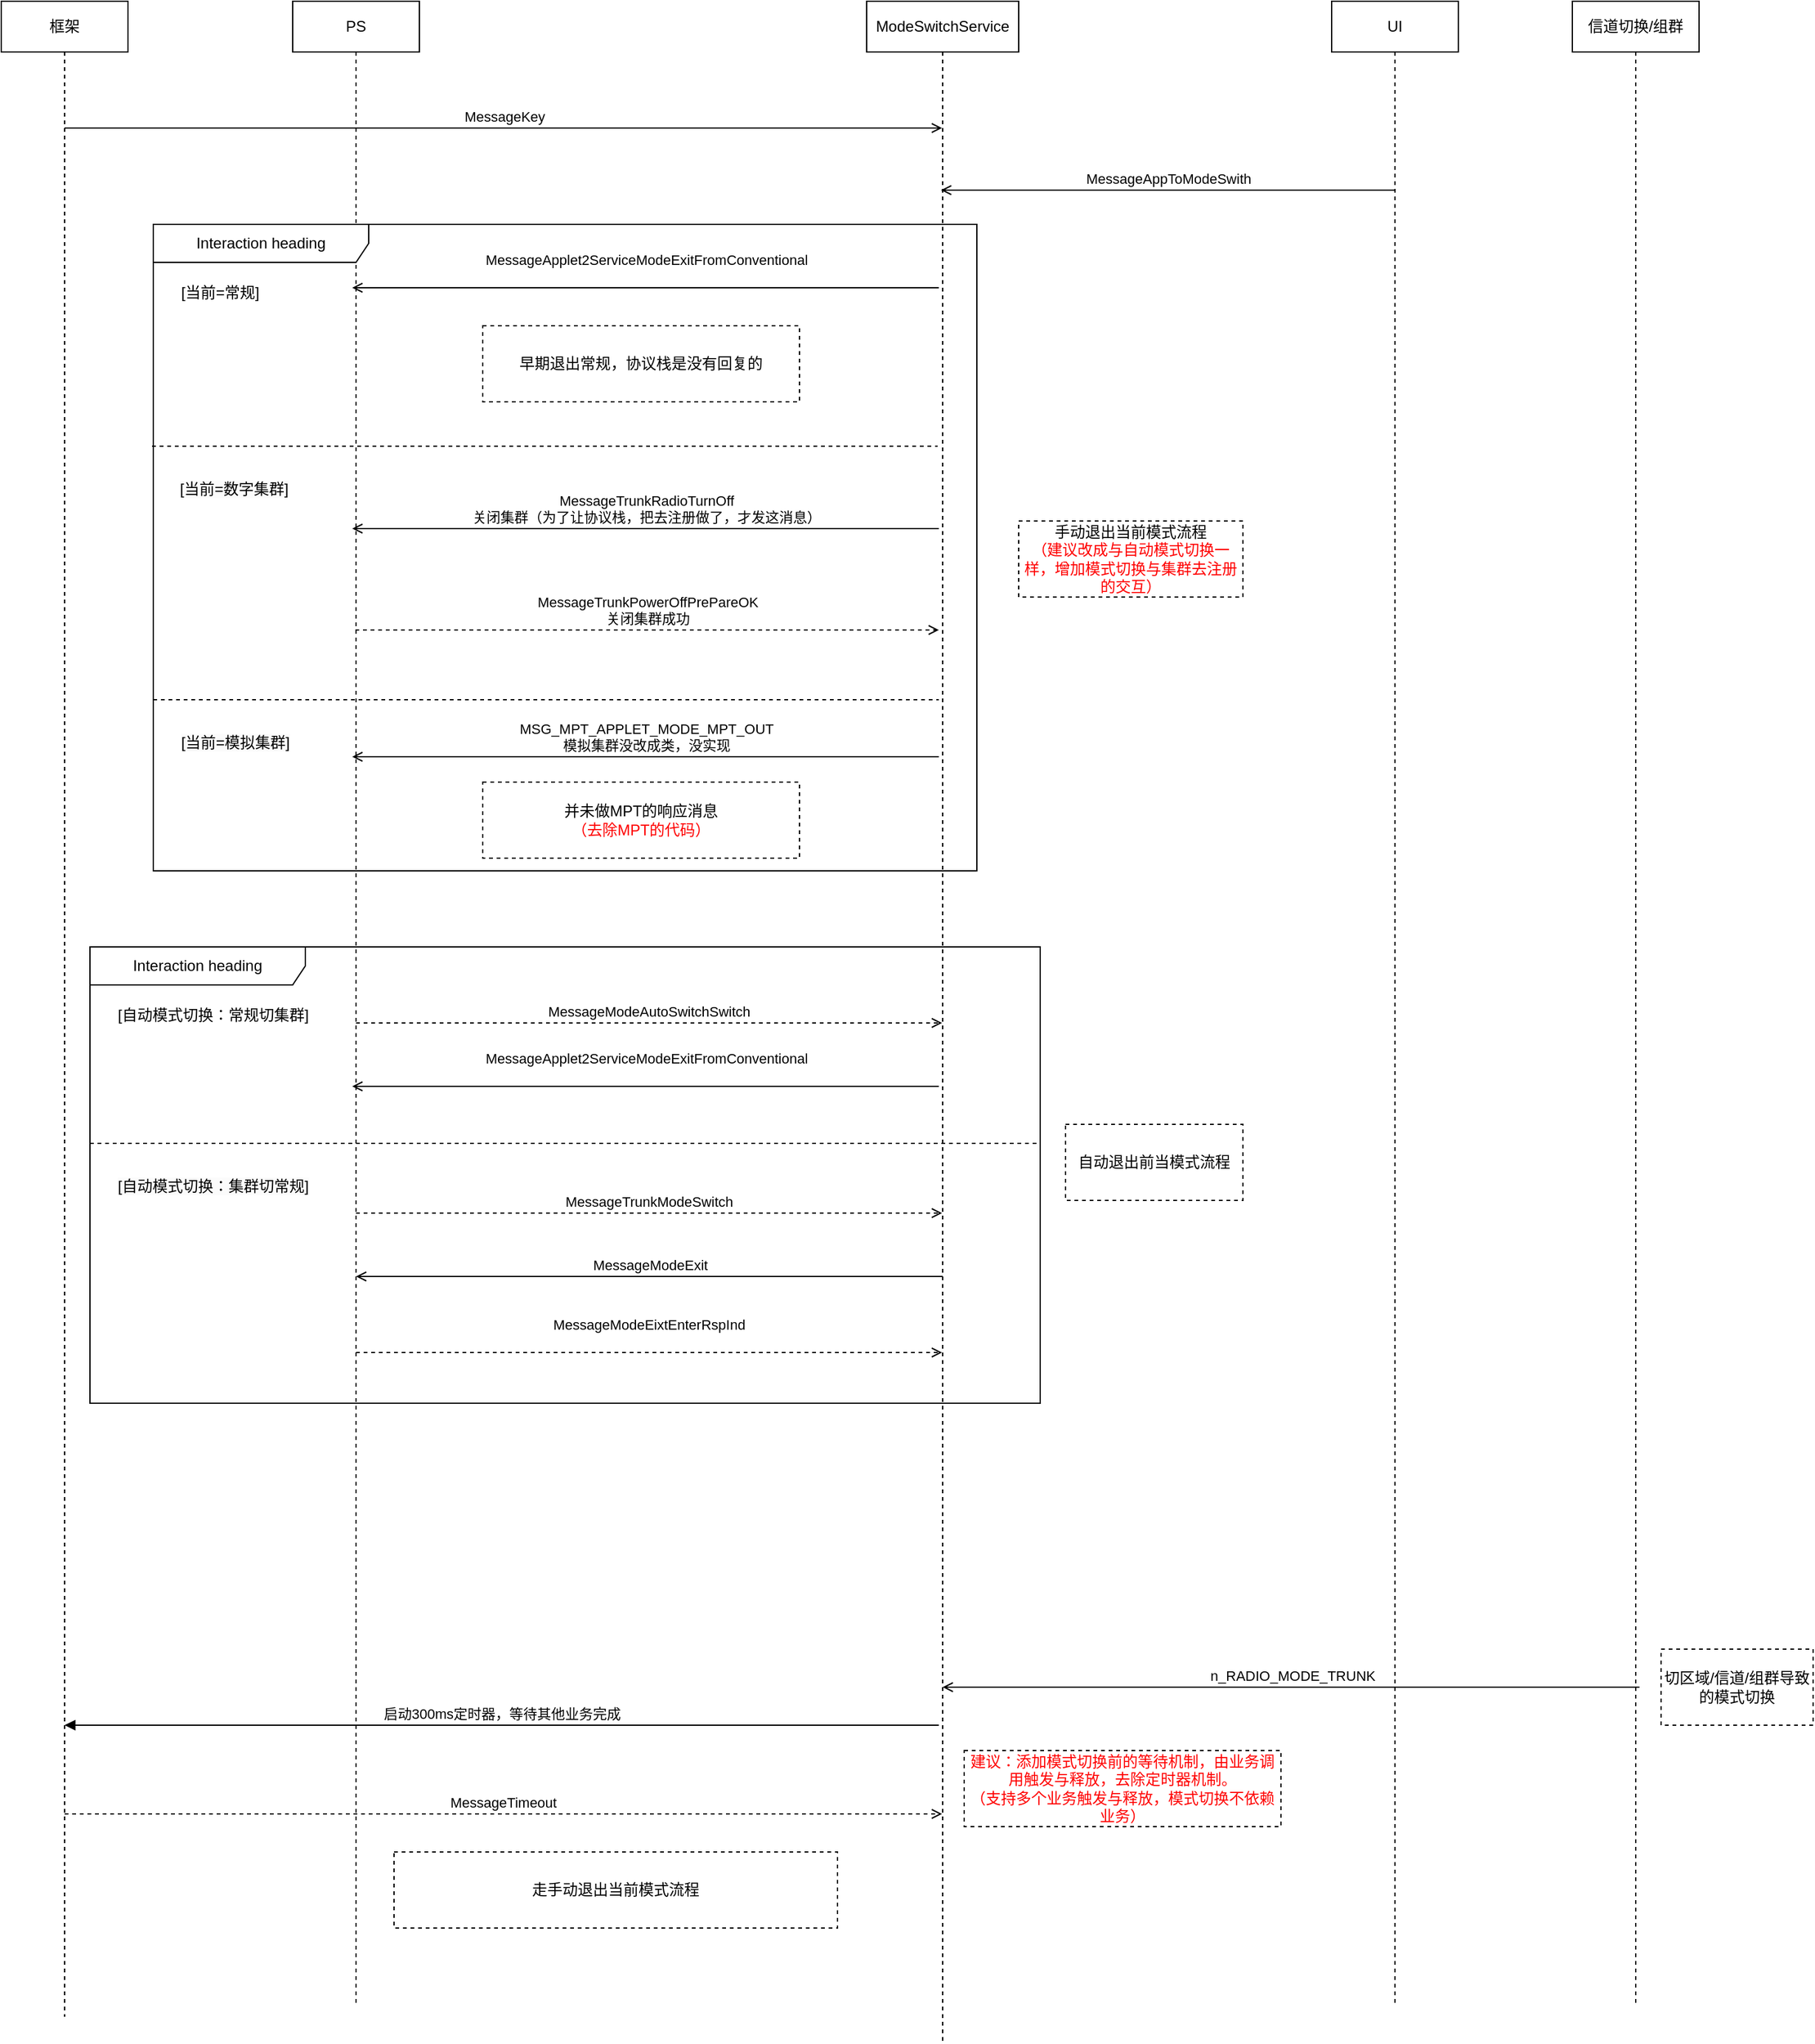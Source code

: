 <mxfile version="26.1.3" pages="7">
  <diagram name="模式切换时序图" id="muVQDdwf6d4eTpT-z0X4">
    <mxGraphModel dx="2603" dy="746" grid="1" gridSize="10" guides="1" tooltips="1" connect="1" arrows="1" fold="1" page="1" pageScale="1" pageWidth="1169" pageHeight="827" math="0" shadow="0">
      <root>
        <mxCell id="0" />
        <mxCell id="1" parent="0" />
        <mxCell id="fF2yLzQ_xOnauesnfYyS-1" value="框架" style="shape=umlLifeline;perimeter=lifelinePerimeter;whiteSpace=wrap;html=1;container=1;dropTarget=0;collapsible=0;recursiveResize=0;outlineConnect=0;portConstraint=eastwest;newEdgeStyle={&quot;curved&quot;:0,&quot;rounded&quot;:0};" parent="1" vertex="1">
          <mxGeometry x="-230" y="40" width="100" height="1590" as="geometry" />
        </mxCell>
        <mxCell id="fF2yLzQ_xOnauesnfYyS-2" value="ModeSwitchService" style="shape=umlLifeline;perimeter=lifelinePerimeter;whiteSpace=wrap;html=1;container=1;dropTarget=0;collapsible=0;recursiveResize=0;outlineConnect=0;portConstraint=eastwest;newEdgeStyle={&quot;curved&quot;:0,&quot;rounded&quot;:0};" parent="1" vertex="1">
          <mxGeometry x="453" y="40" width="120" height="1610" as="geometry" />
        </mxCell>
        <mxCell id="fF2yLzQ_xOnauesnfYyS-3" value="PS" style="shape=umlLifeline;perimeter=lifelinePerimeter;whiteSpace=wrap;html=1;container=1;dropTarget=0;collapsible=0;recursiveResize=0;outlineConnect=0;portConstraint=eastwest;newEdgeStyle={&quot;curved&quot;:0,&quot;rounded&quot;:0};" parent="1" vertex="1">
          <mxGeometry y="40" width="100" height="1580" as="geometry" />
        </mxCell>
        <mxCell id="woSFp-U5koIpizRuvs54-1" value="MessageAppToModeSwith" style="html=1;verticalAlign=bottom;endArrow=open;endFill=0;rounded=0;" parent="1" edge="1">
          <mxGeometry x="0.0" width="160" relative="1" as="geometry">
            <mxPoint x="869.5" y="189" as="sourcePoint" />
            <mxPoint x="511.682" y="189" as="targetPoint" />
            <mxPoint as="offset" />
          </mxGeometry>
        </mxCell>
        <mxCell id="woSFp-U5koIpizRuvs54-2" value="UI" style="shape=umlLifeline;perimeter=lifelinePerimeter;whiteSpace=wrap;html=1;container=1;dropTarget=0;collapsible=0;recursiveResize=0;outlineConnect=0;portConstraint=eastwest;newEdgeStyle={&quot;curved&quot;:0,&quot;rounded&quot;:0};" parent="1" vertex="1">
          <mxGeometry x="820" y="40" width="100" height="1580" as="geometry" />
        </mxCell>
        <mxCell id="woSFp-U5koIpizRuvs54-6" value="Interaction heading" style="shape=umlFrame;whiteSpace=wrap;html=1;pointerEvents=0;recursiveResize=0;container=1;collapsible=0;width=170;" parent="1" vertex="1">
          <mxGeometry x="-110" y="216" width="650" height="510" as="geometry" />
        </mxCell>
        <mxCell id="woSFp-U5koIpizRuvs54-7" value="[当前=常规]" style="text;html=1;" parent="woSFp-U5koIpizRuvs54-6" vertex="1">
          <mxGeometry width="100" height="20" relative="1" as="geometry">
            <mxPoint x="20" y="40" as="offset" />
          </mxGeometry>
        </mxCell>
        <mxCell id="woSFp-U5koIpizRuvs54-8" value="&lt;span style=&quot;text-wrap: nowrap; background-color: rgb(251, 251, 251);&quot;&gt;[当前=数字集群]&lt;/span&gt;" style="line;strokeWidth=1;dashed=1;labelPosition=center;verticalLabelPosition=bottom;align=left;verticalAlign=top;spacingLeft=20;spacingTop=15;html=1;whiteSpace=wrap;" parent="woSFp-U5koIpizRuvs54-6" vertex="1">
          <mxGeometry x="-1" y="170" width="620" height="10" as="geometry" />
        </mxCell>
        <mxCell id="woSFp-U5koIpizRuvs54-9" value="&lt;span style=&quot;text-wrap: nowrap; background-color: rgb(251, 251, 251);&quot;&gt;[当前=模拟集群]&lt;/span&gt;" style="line;strokeWidth=1;dashed=1;labelPosition=center;verticalLabelPosition=bottom;align=left;verticalAlign=top;spacingLeft=20;spacingTop=15;html=1;whiteSpace=wrap;" parent="woSFp-U5koIpizRuvs54-6" vertex="1">
          <mxGeometry y="370" width="620" height="10" as="geometry" />
        </mxCell>
        <mxCell id="woSFp-U5koIpizRuvs54-5" value="MessageTrunkRadioTurnOff&lt;br&gt;关闭集群（为了让协议栈，把去注册做了，才发这消息）" style="html=1;verticalAlign=bottom;endArrow=open;endFill=0;rounded=0;" parent="woSFp-U5koIpizRuvs54-6" edge="1">
          <mxGeometry x="-0.001" width="160" relative="1" as="geometry">
            <mxPoint x="620" y="240" as="sourcePoint" />
            <mxPoint x="157" y="240" as="targetPoint" />
            <mxPoint as="offset" />
          </mxGeometry>
        </mxCell>
        <mxCell id="woSFp-U5koIpizRuvs54-4" value="MessageApplet2ServiceModeExitFromConventional&#xa;" style="html=1;verticalAlign=bottom;endArrow=open;endFill=0;rounded=0;" parent="woSFp-U5koIpizRuvs54-6" edge="1">
          <mxGeometry x="-0.001" width="160" relative="1" as="geometry">
            <mxPoint x="620" y="50" as="sourcePoint" />
            <mxPoint x="157" y="50" as="targetPoint" />
            <mxPoint as="offset" />
          </mxGeometry>
        </mxCell>
        <mxCell id="woSFp-U5koIpizRuvs54-11" value="MSG_MPT_APPLET_MODE_MPT_OUT&#xa;模拟集群没改成类，没实现" style="html=1;verticalAlign=bottom;endArrow=open;endFill=0;rounded=0;" parent="woSFp-U5koIpizRuvs54-6" edge="1">
          <mxGeometry x="-0.001" width="160" relative="1" as="geometry">
            <mxPoint x="620" y="420" as="sourcePoint" />
            <mxPoint x="157" y="420" as="targetPoint" />
            <mxPoint as="offset" />
          </mxGeometry>
        </mxCell>
        <mxCell id="woSFp-U5koIpizRuvs54-16" value="MessageTrunkPowerOffPrePareOK&lt;div&gt;关闭集群成功&lt;/div&gt;" style="html=1;verticalAlign=bottom;endArrow=open;endFill=0;rounded=0;dashed=1;" parent="woSFp-U5koIpizRuvs54-6" edge="1">
          <mxGeometry x="-0.001" width="160" relative="1" as="geometry">
            <mxPoint x="159.5" y="320" as="sourcePoint" />
            <mxPoint x="620" y="320" as="targetPoint" />
            <mxPoint as="offset" />
          </mxGeometry>
        </mxCell>
        <mxCell id="woSFp-U5koIpizRuvs54-20" value="并未做MPT的响应消息&lt;div&gt;&lt;font style=&quot;color: rgb(255, 0, 0);&quot;&gt;（去除MPT的代码）&lt;/font&gt;&lt;/div&gt;" style="rounded=0;whiteSpace=wrap;html=1;dashed=1;" parent="woSFp-U5koIpizRuvs54-6" vertex="1">
          <mxGeometry x="260" y="440" width="250" height="60" as="geometry" />
        </mxCell>
        <mxCell id="woSFp-U5koIpizRuvs54-19" value="早期退出常规，协议栈是没有回复的" style="rounded=0;whiteSpace=wrap;html=1;dashed=1;" parent="woSFp-U5koIpizRuvs54-6" vertex="1">
          <mxGeometry x="260" y="80" width="250" height="60" as="geometry" />
        </mxCell>
        <mxCell id="woSFp-U5koIpizRuvs54-35" value="Interaction heading" style="shape=umlFrame;whiteSpace=wrap;html=1;pointerEvents=0;recursiveResize=0;container=1;collapsible=0;width=170;" parent="1" vertex="1">
          <mxGeometry x="-160" y="786" width="750" height="360" as="geometry" />
        </mxCell>
        <mxCell id="woSFp-U5koIpizRuvs54-36" value="[自动模式切换：常规切集群]" style="text;html=1;" parent="woSFp-U5koIpizRuvs54-35" vertex="1">
          <mxGeometry width="100" height="20" relative="1" as="geometry">
            <mxPoint x="20" y="40" as="offset" />
          </mxGeometry>
        </mxCell>
        <mxCell id="woSFp-U5koIpizRuvs54-37" value="&lt;span style=&quot;text-wrap: nowrap; background-color: rgb(251, 251, 251);&quot;&gt;[自动模式切换：集群切常规]&lt;/span&gt;" style="line;strokeWidth=1;dashed=1;labelPosition=center;verticalLabelPosition=bottom;align=left;verticalAlign=top;spacingLeft=20;spacingTop=15;html=1;whiteSpace=wrap;" parent="woSFp-U5koIpizRuvs54-35" vertex="1">
          <mxGeometry y="150" width="750" height="10" as="geometry" />
        </mxCell>
        <mxCell id="woSFp-U5koIpizRuvs54-42" value="MessageTrunkModeSwitch" style="html=1;verticalAlign=bottom;endArrow=open;endFill=0;rounded=0;dashed=1;" parent="woSFp-U5koIpizRuvs54-35" edge="1">
          <mxGeometry x="-0.001" width="160" relative="1" as="geometry">
            <mxPoint x="210" y="210" as="sourcePoint" />
            <mxPoint x="672.5" y="210" as="targetPoint" />
            <mxPoint as="offset" />
          </mxGeometry>
        </mxCell>
        <mxCell id="woSFp-U5koIpizRuvs54-43" value="MessageModeAutoSwitchSwitch" style="html=1;verticalAlign=bottom;endArrow=open;endFill=0;rounded=0;dashed=1;" parent="woSFp-U5koIpizRuvs54-35" target="fF2yLzQ_xOnauesnfYyS-2" edge="1">
          <mxGeometry x="-0.001" width="160" relative="1" as="geometry">
            <mxPoint x="210" y="60" as="sourcePoint" />
            <mxPoint x="670" y="60" as="targetPoint" />
            <mxPoint as="offset" />
          </mxGeometry>
        </mxCell>
        <mxCell id="woSFp-U5koIpizRuvs54-51" value="MessageApplet2ServiceModeExitFromConventional&#xa;" style="html=1;verticalAlign=bottom;endArrow=open;endFill=0;rounded=0;" parent="woSFp-U5koIpizRuvs54-35" edge="1">
          <mxGeometry x="-0.001" width="160" relative="1" as="geometry">
            <mxPoint x="670" y="110" as="sourcePoint" />
            <mxPoint x="207" y="110" as="targetPoint" />
            <mxPoint as="offset" />
          </mxGeometry>
        </mxCell>
        <mxCell id="woSFp-U5koIpizRuvs54-50" value="MessageModeExit" style="html=1;verticalAlign=bottom;endArrow=open;endFill=0;rounded=0;" parent="woSFp-U5koIpizRuvs54-35" edge="1">
          <mxGeometry x="-0.001" width="160" relative="1" as="geometry">
            <mxPoint x="673" y="260" as="sourcePoint" />
            <mxPoint x="210" y="260" as="targetPoint" />
            <mxPoint as="offset" />
          </mxGeometry>
        </mxCell>
        <mxCell id="woSFp-U5koIpizRuvs54-67" value="MessageModeEixtEnterRspInd&#xa;" style="html=1;verticalAlign=bottom;endArrow=open;endFill=0;rounded=0;dashed=1;" parent="woSFp-U5koIpizRuvs54-35" edge="1">
          <mxGeometry x="-0.001" width="160" relative="1" as="geometry">
            <mxPoint x="210" y="320" as="sourcePoint" />
            <mxPoint x="672.5" y="320" as="targetPoint" />
            <mxPoint as="offset" />
          </mxGeometry>
        </mxCell>
        <mxCell id="woSFp-U5koIpizRuvs54-44" value="自动退出前当模式流程" style="rounded=0;whiteSpace=wrap;html=1;dashed=1;" parent="1" vertex="1">
          <mxGeometry x="610" y="926" width="140" height="60" as="geometry" />
        </mxCell>
        <mxCell id="woSFp-U5koIpizRuvs54-70" value="MessageKey" style="html=1;verticalAlign=bottom;endArrow=open;endFill=0;rounded=0;" parent="1" target="fF2yLzQ_xOnauesnfYyS-2" edge="1">
          <mxGeometry width="160" relative="1" as="geometry">
            <mxPoint x="-180" y="140" as="sourcePoint" />
            <mxPoint x="-20" y="140" as="targetPoint" />
          </mxGeometry>
        </mxCell>
        <mxCell id="woSFp-U5koIpizRuvs54-71" value="手动退出当前模式流程&lt;div&gt;&lt;font style=&quot;color: rgb(255, 0, 0);&quot;&gt;（建议改成与自动模式切换一样，增加模式切换与集群去注册的交互）&lt;/font&gt;&lt;/div&gt;" style="rounded=0;whiteSpace=wrap;html=1;dashed=1;" parent="1" vertex="1">
          <mxGeometry x="573" y="450" width="177" height="60" as="geometry" />
        </mxCell>
        <mxCell id="woSFp-U5koIpizRuvs54-72" value="信道切换/组群" style="shape=umlLifeline;perimeter=lifelinePerimeter;whiteSpace=wrap;html=1;container=1;dropTarget=0;collapsible=0;recursiveResize=0;outlineConnect=0;portConstraint=eastwest;newEdgeStyle={&quot;curved&quot;:0,&quot;rounded&quot;:0};" parent="1" vertex="1">
          <mxGeometry x="1010" y="40" width="100" height="1580" as="geometry" />
        </mxCell>
        <mxCell id="woSFp-U5koIpizRuvs54-73" value="n_RADIO_MODE_TRUNK" style="html=1;verticalAlign=bottom;endArrow=open;endFill=0;rounded=0;" parent="1" target="fF2yLzQ_xOnauesnfYyS-2" edge="1">
          <mxGeometry x="-0.001" width="160" relative="1" as="geometry">
            <mxPoint x="1063" y="1370" as="sourcePoint" />
            <mxPoint x="600" y="1370" as="targetPoint" />
            <mxPoint as="offset" />
          </mxGeometry>
        </mxCell>
        <mxCell id="woSFp-U5koIpizRuvs54-74" value="启动300ms定时器，等待其他业务完成" style="html=1;verticalAlign=bottom;endArrow=block;endFill=1;rounded=0;" parent="1" target="fF2yLzQ_xOnauesnfYyS-1" edge="1">
          <mxGeometry x="0.0" width="160" relative="1" as="geometry">
            <mxPoint x="510" y="1400" as="sourcePoint" />
            <mxPoint x="-40" y="1400" as="targetPoint" />
            <mxPoint as="offset" />
          </mxGeometry>
        </mxCell>
        <mxCell id="woSFp-U5koIpizRuvs54-75" value="MessageTimeout" style="html=1;verticalAlign=bottom;endArrow=open;endFill=0;rounded=0;dashed=1;" parent="1" target="fF2yLzQ_xOnauesnfYyS-2" edge="1">
          <mxGeometry x="-0.001" width="160" relative="1" as="geometry">
            <mxPoint x="-180" y="1470" as="sourcePoint" />
            <mxPoint x="-20" y="1470" as="targetPoint" />
            <mxPoint as="offset" />
          </mxGeometry>
        </mxCell>
        <mxCell id="woSFp-U5koIpizRuvs54-76" value="走手动退出当前模式流程" style="rounded=0;whiteSpace=wrap;html=1;dashed=1;" parent="1" vertex="1">
          <mxGeometry x="80" y="1500" width="350" height="60" as="geometry" />
        </mxCell>
        <mxCell id="woSFp-U5koIpizRuvs54-77" value="切区域/信道/组群导致的模式切换" style="rounded=0;whiteSpace=wrap;html=1;dashed=1;" parent="1" vertex="1">
          <mxGeometry x="1080" y="1340" width="120" height="60" as="geometry" />
        </mxCell>
        <mxCell id="Amn0KpJ--W4ceh6jiE8T-2" value="建议：添加模式切换前的等待机制，由业务调用触发与释放，去除定时器机制。&lt;div&gt;（支持多个业务触发与释放，模式切换不依赖业务）&lt;/div&gt;" style="rounded=0;whiteSpace=wrap;html=1;dashed=1;fontColor=#FF0000;" parent="1" vertex="1">
          <mxGeometry x="530" y="1420" width="250" height="60" as="geometry" />
        </mxCell>
      </root>
    </mxGraphModel>
  </diagram>
  <diagram id="uFrV0NlfUO31mroFWFnO" name="模式切换状态图">
    <mxGraphModel dx="989" dy="514" grid="1" gridSize="10" guides="1" tooltips="1" connect="1" arrows="1" fold="1" page="1" pageScale="1" pageWidth="1169" pageHeight="827" math="0" shadow="0">
      <root>
        <mxCell id="0" />
        <mxCell id="1" parent="0" />
        <mxCell id="M9331JjC5fxQgdHgOAAt-1" value="IDLE" style="ellipse;whiteSpace=wrap;html=1;" vertex="1" parent="1">
          <mxGeometry x="200" y="90" width="140" height="70" as="geometry" />
        </mxCell>
        <mxCell id="vXc2AkrPIIhQ2rVYQP_R-1" value="CHECK" style="ellipse;whiteSpace=wrap;html=1;" vertex="1" parent="1">
          <mxGeometry x="200" y="240" width="140" height="70" as="geometry" />
        </mxCell>
        <mxCell id="vXc2AkrPIIhQ2rVYQP_R-3" value="SAVEPARA" style="ellipse;whiteSpace=wrap;html=1;" vertex="1" parent="1">
          <mxGeometry x="200" y="413.5" width="140" height="70" as="geometry" />
        </mxCell>
        <mxCell id="vXc2AkrPIIhQ2rVYQP_R-4" value="CONFIG" style="ellipse;whiteSpace=wrap;html=1;" vertex="1" parent="1">
          <mxGeometry x="200" y="757" width="140" height="70" as="geometry" />
        </mxCell>
        <mxCell id="vXc2AkrPIIhQ2rVYQP_R-5" value="ENDBUSINESS" style="ellipse;whiteSpace=wrap;html=1;" vertex="1" parent="1">
          <mxGeometry x="200" y="590" width="140" height="70" as="geometry" />
        </mxCell>
        <mxCell id="vXc2AkrPIIhQ2rVYQP_R-6" value="手动切模式（菜单/按键）&lt;div&gt;自动切模式&lt;/div&gt;" style="html=1;verticalAlign=bottom;labelBackgroundColor=none;endArrow=open;endFill=0;rounded=0;exitX=0.5;exitY=1;exitDx=0;exitDy=0;" edge="1" parent="1" source="M9331JjC5fxQgdHgOAAt-1" target="vXc2AkrPIIhQ2rVYQP_R-1">
          <mxGeometry width="160" relative="1" as="geometry">
            <mxPoint x="500" y="380" as="sourcePoint" />
            <mxPoint x="660" y="380" as="targetPoint" />
            <mxPoint as="offset" />
          </mxGeometry>
        </mxCell>
        <mxCell id="iDl8UPzRlmWPVipwswMW-1" value="常规模式：检测能够切模式" style="html=1;verticalAlign=bottom;labelBackgroundColor=none;endArrow=open;endFill=0;rounded=0;exitX=0.5;exitY=1;exitDx=0;exitDy=0;entryX=0.5;entryY=0;entryDx=0;entryDy=0;" edge="1" parent="1" target="vXc2AkrPIIhQ2rVYQP_R-3">
          <mxGeometry width="160" relative="1" as="geometry">
            <mxPoint x="269.5" y="310" as="sourcePoint" />
            <mxPoint x="269.5" y="390" as="targetPoint" />
            <mxPoint as="offset" />
            <Array as="points">
              <mxPoint x="170" y="360" />
            </Array>
          </mxGeometry>
        </mxCell>
        <mxCell id="iDl8UPzRlmWPVipwswMW-3" value="集群模式：退出集群成功（自动切）&lt;div&gt;集群模式：关闭集群成功（手动切）&lt;/div&gt;" style="html=1;verticalAlign=bottom;labelBackgroundColor=none;endArrow=open;endFill=0;rounded=0;exitX=0.5;exitY=1;exitDx=0;exitDy=0;entryX=0.5;entryY=0;entryDx=0;entryDy=0;" edge="1" parent="1" source="vXc2AkrPIIhQ2rVYQP_R-1" target="vXc2AkrPIIhQ2rVYQP_R-3">
          <mxGeometry width="160" relative="1" as="geometry">
            <mxPoint x="469.5" y="320" as="sourcePoint" />
            <mxPoint x="470" y="424" as="targetPoint" />
            <mxPoint as="offset" />
            <Array as="points">
              <mxPoint x="370" y="370" />
            </Array>
          </mxGeometry>
        </mxCell>
        <mxCell id="68uMkdOSYBehV4TcYbds-1" value="常规模式：直接跳转" style="html=1;verticalAlign=bottom;labelBackgroundColor=none;endArrow=open;endFill=0;rounded=0;exitX=0.467;exitY=0.983;exitDx=0;exitDy=0;entryX=0.399;entryY=-0.018;entryDx=0;entryDy=0;entryPerimeter=0;exitPerimeter=0;" edge="1" parent="1" source="vXc2AkrPIIhQ2rVYQP_R-3" target="vXc2AkrPIIhQ2rVYQP_R-5">
          <mxGeometry x="-0.003" width="160" relative="1" as="geometry">
            <mxPoint x="269.5" y="483.5" as="sourcePoint" />
            <mxPoint x="270" y="590" as="targetPoint" />
            <mxPoint as="offset" />
            <Array as="points">
              <mxPoint x="170" y="533.5" />
            </Array>
          </mxGeometry>
        </mxCell>
        <mxCell id="68uMkdOSYBehV4TcYbds-2" value="集群模式：直接跳转" style="html=1;verticalAlign=bottom;labelBackgroundColor=none;endArrow=open;endFill=0;rounded=0;exitX=0.443;exitY=0.977;exitDx=0;exitDy=0;entryX=0.5;entryY=0;entryDx=0;entryDy=0;exitPerimeter=0;" edge="1" parent="1" source="vXc2AkrPIIhQ2rVYQP_R-3" target="vXc2AkrPIIhQ2rVYQP_R-5">
          <mxGeometry width="160" relative="1" as="geometry">
            <mxPoint x="270" y="486" as="sourcePoint" />
            <mxPoint x="270" y="590" as="targetPoint" />
            <mxPoint as="offset" />
            <Array as="points">
              <mxPoint x="370" y="546" />
            </Array>
          </mxGeometry>
        </mxCell>
        <mxCell id="68uMkdOSYBehV4TcYbds-3" value="系统模式切换完成" style="html=1;verticalAlign=bottom;labelBackgroundColor=none;endArrow=open;endFill=0;rounded=0;exitX=0.5;exitY=1;exitDx=0;exitDy=0;entryX=0.5;entryY=0;entryDx=0;entryDy=0;" edge="1" parent="1" target="vXc2AkrPIIhQ2rVYQP_R-4">
          <mxGeometry width="160" relative="1" as="geometry">
            <mxPoint x="269.66" y="660" as="sourcePoint" />
            <mxPoint x="269.66" y="740" as="targetPoint" />
            <mxPoint as="offset" />
          </mxGeometry>
        </mxCell>
      </root>
    </mxGraphModel>
  </diagram>
  <diagram id="XSkbcvQ6Ps1OWbSEfBeB" name="状态事件处理">
    <mxGraphModel dx="1434" dy="746" grid="1" gridSize="10" guides="1" tooltips="1" connect="1" arrows="1" fold="1" page="1" pageScale="1" pageWidth="1169" pageHeight="827" math="0" shadow="0">
      <root>
        <mxCell id="0" />
        <mxCell id="1" parent="0" />
        <mxCell id="f3CxnZUErrCEVj6IyxSK-1" value="" style="shape=table;startSize=0;container=1;collapsible=0;childLayout=tableLayout;labelBackgroundColor=none;fontColor=#009900;" vertex="1" parent="1">
          <mxGeometry x="30" y="40" width="1140" height="1880" as="geometry" />
        </mxCell>
        <mxCell id="f3CxnZUErrCEVj6IyxSK-2" value="" style="shape=tableRow;horizontal=0;startSize=0;swimlaneHead=0;swimlaneBody=0;strokeColor=inherit;top=0;left=0;bottom=0;right=0;collapsible=0;dropTarget=0;fillColor=none;points=[[0,0.5],[1,0.5]];portConstraint=eastwest;fontSize=16;" vertex="1" parent="f3CxnZUErrCEVj6IyxSK-1">
          <mxGeometry width="1140" height="50" as="geometry" />
        </mxCell>
        <mxCell id="f3CxnZUErrCEVj6IyxSK-3" value="状态" style="shape=partialRectangle;html=1;whiteSpace=wrap;connectable=0;strokeColor=inherit;overflow=hidden;fillColor=none;top=0;left=0;bottom=0;right=0;pointerEvents=1;fontSize=16;" vertex="1" parent="f3CxnZUErrCEVj6IyxSK-2">
          <mxGeometry width="213" height="50" as="geometry">
            <mxRectangle width="213" height="50" as="alternateBounds" />
          </mxGeometry>
        </mxCell>
        <mxCell id="f3CxnZUErrCEVj6IyxSK-4" value="事件" style="shape=partialRectangle;html=1;whiteSpace=wrap;connectable=0;strokeColor=inherit;overflow=hidden;fillColor=none;top=0;left=0;bottom=0;right=0;pointerEvents=1;fontSize=16;" vertex="1" parent="f3CxnZUErrCEVj6IyxSK-2">
          <mxGeometry x="213" width="214" height="50" as="geometry">
            <mxRectangle width="214" height="50" as="alternateBounds" />
          </mxGeometry>
        </mxCell>
        <mxCell id="f3CxnZUErrCEVj6IyxSK-5" value="处理" style="shape=partialRectangle;html=1;whiteSpace=wrap;connectable=0;strokeColor=inherit;overflow=hidden;fillColor=none;top=0;left=0;bottom=0;right=0;pointerEvents=1;fontSize=16;" vertex="1" parent="f3CxnZUErrCEVj6IyxSK-2">
          <mxGeometry x="427" width="483" height="50" as="geometry">
            <mxRectangle width="483" height="50" as="alternateBounds" />
          </mxGeometry>
        </mxCell>
        <mxCell id="f3CxnZUErrCEVj6IyxSK-6" value="消息" style="shape=partialRectangle;html=1;whiteSpace=wrap;connectable=0;strokeColor=inherit;overflow=hidden;fillColor=none;top=0;left=0;bottom=0;right=0;pointerEvents=1;fontSize=16;align=left;" vertex="1" parent="f3CxnZUErrCEVj6IyxSK-2">
          <mxGeometry x="910" width="230" height="50" as="geometry">
            <mxRectangle width="230" height="50" as="alternateBounds" />
          </mxGeometry>
        </mxCell>
        <mxCell id="f3CxnZUErrCEVj6IyxSK-7" value="" style="shape=tableRow;horizontal=0;startSize=0;swimlaneHead=0;swimlaneBody=0;strokeColor=inherit;top=0;left=0;bottom=0;right=0;collapsible=0;dropTarget=0;fillColor=none;points=[[0,0.5],[1,0.5]];portConstraint=eastwest;fontSize=16;" vertex="1" parent="f3CxnZUErrCEVj6IyxSK-1">
          <mxGeometry y="50" width="1140" height="140" as="geometry" />
        </mxCell>
        <mxCell id="f3CxnZUErrCEVj6IyxSK-8" value="IDLE" style="shape=partialRectangle;html=1;whiteSpace=wrap;connectable=1;strokeColor=inherit;overflow=hidden;fillColor=none;top=0;left=0;bottom=0;right=0;pointerEvents=1;movable=1;resizable=1;rotatable=1;deletable=1;editable=1;locked=0;rowspan=4;colspan=1;" vertex="1" parent="f3CxnZUErrCEVj6IyxSK-7">
          <mxGeometry width="213" height="450" as="geometry">
            <mxRectangle width="213" height="140" as="alternateBounds" />
          </mxGeometry>
        </mxCell>
        <mxCell id="f3CxnZUErrCEVj6IyxSK-9" value="MANUALSWITCH" style="shape=partialRectangle;html=1;whiteSpace=wrap;connectable=0;strokeColor=inherit;overflow=hidden;fillColor=none;top=0;left=0;bottom=0;right=0;pointerEvents=1;" vertex="1" parent="f3CxnZUErrCEVj6IyxSK-7">
          <mxGeometry x="213" width="214" height="140" as="geometry">
            <mxRectangle width="214" height="140" as="alternateBounds" />
          </mxGeometry>
        </mxCell>
        <mxCell id="f3CxnZUErrCEVj6IyxSK-10" value="&lt;div&gt;公共：&lt;br&gt;&lt;span style=&quot;white-space: pre;&quot;&gt;&#x9;&lt;/span&gt;保存对应的模式:switchMode&lt;/div&gt;&lt;div&gt;&lt;span style=&quot;white-space: pre;&quot;&gt;&#x9;&lt;/span&gt;&lt;font style=&quot;color: rgb(255, 0, 255);&quot;&gt;保存切换类型：switchType&lt;/font&gt;&lt;/div&gt;&lt;div&gt;&lt;span style=&quot;white-space: pre;&quot;&gt;&#x9;&lt;/span&gt;打断正在播报的语音:Stop_Notify_In_Idle&lt;br&gt;集群：显示&lt;/div&gt;&lt;div&gt;常规：没有显示。（为何没显示，有可能是太快了？）&lt;/div&gt;&lt;div&gt;公共：&lt;font style=&quot;color: rgb(255, 0, 255);&quot;&gt;跳到CHECK状态，继续执行:MANUALSWITCH&lt;/font&gt;&lt;/div&gt;" style="shape=partialRectangle;html=1;whiteSpace=wrap;connectable=0;strokeColor=inherit;overflow=hidden;fillColor=none;top=0;left=0;bottom=0;right=0;pointerEvents=1;fontSize=16;align=left;" vertex="1" parent="f3CxnZUErrCEVj6IyxSK-7">
          <mxGeometry x="427" width="483" height="140" as="geometry">
            <mxRectangle width="483" height="140" as="alternateBounds" />
          </mxGeometry>
        </mxCell>
        <mxCell id="f3CxnZUErrCEVj6IyxSK-11" value="" style="shape=partialRectangle;html=1;whiteSpace=wrap;connectable=0;strokeColor=inherit;overflow=hidden;fillColor=none;top=0;left=0;bottom=0;right=0;pointerEvents=1;fontSize=16;align=left;" vertex="1" parent="f3CxnZUErrCEVj6IyxSK-7">
          <mxGeometry x="910" width="230" height="140" as="geometry">
            <mxRectangle width="230" height="140" as="alternateBounds" />
          </mxGeometry>
        </mxCell>
        <mxCell id="f3CxnZUErrCEVj6IyxSK-12" value="" style="shape=tableRow;horizontal=0;startSize=0;swimlaneHead=0;swimlaneBody=0;strokeColor=inherit;top=0;left=0;bottom=0;right=0;collapsible=0;dropTarget=0;fillColor=none;points=[[0,0.5],[1,0.5]];portConstraint=eastwest;fontSize=16;" vertex="1" parent="f3CxnZUErrCEVj6IyxSK-1">
          <mxGeometry y="190" width="1140" height="210" as="geometry" />
        </mxCell>
        <mxCell id="f3CxnZUErrCEVj6IyxSK-13" value="" style="shape=partialRectangle;html=1;whiteSpace=wrap;connectable=1;strokeColor=inherit;overflow=hidden;fillColor=none;top=0;left=0;bottom=0;right=0;pointerEvents=1;fontSize=16;movable=1;resizable=1;rotatable=1;deletable=1;editable=1;locked=0;" vertex="1" visible="0" parent="f3CxnZUErrCEVj6IyxSK-12">
          <mxGeometry width="213" height="210" as="geometry">
            <mxRectangle width="213" height="210" as="alternateBounds" />
          </mxGeometry>
        </mxCell>
        <mxCell id="f3CxnZUErrCEVj6IyxSK-14" value="AUTOSWITCH" style="shape=partialRectangle;html=1;whiteSpace=wrap;connectable=0;strokeColor=inherit;overflow=hidden;fillColor=none;top=0;left=0;bottom=0;right=0;pointerEvents=1;" vertex="1" parent="f3CxnZUErrCEVj6IyxSK-12">
          <mxGeometry x="213" width="214" height="210" as="geometry">
            <mxRectangle width="214" height="210" as="alternateBounds" />
          </mxGeometry>
        </mxCell>
        <mxCell id="f3CxnZUErrCEVj6IyxSK-15" value="&lt;div&gt;公共：&lt;br&gt;&lt;span style=&quot;white-space: pre;&quot;&gt;&#x9;&lt;/span&gt;保存对应的模式:switchMode&lt;/div&gt;&lt;div&gt;&lt;span style=&quot;white-space: pre;&quot;&gt;&#x9;&lt;/span&gt;&lt;font style=&quot;color: rgb(255, 0, 255);&quot;&gt;保存切换类型：switchType&lt;/font&gt;&lt;/div&gt;&lt;div&gt;&lt;span style=&quot;white-space: pre;&quot;&gt;&#x9;&lt;/span&gt;打断正在播报的语音:Stop_Notify_In_Idle&lt;br&gt;集群：显示&lt;/div&gt;&lt;div&gt;常规：没有显示&lt;/div&gt;&lt;div&gt;公共：&lt;font style=&quot;color: rgb(255, 0, 255);&quot;&gt;跳到CHECK状态，继续执行:&lt;span style=&quot;font-size: 12px; text-align: center; background-color: transparent;&quot;&gt;AUTOSWITCH&lt;/span&gt;&lt;/font&gt;&lt;/div&gt;" style="shape=partialRectangle;html=1;whiteSpace=wrap;connectable=0;strokeColor=inherit;overflow=hidden;fillColor=none;top=0;left=0;bottom=0;right=0;pointerEvents=1;fontSize=16;align=left;" vertex="1" parent="f3CxnZUErrCEVj6IyxSK-12">
          <mxGeometry x="427" width="483" height="210" as="geometry">
            <mxRectangle width="483" height="210" as="alternateBounds" />
          </mxGeometry>
        </mxCell>
        <mxCell id="f3CxnZUErrCEVj6IyxSK-16" value="" style="shape=partialRectangle;html=1;whiteSpace=wrap;connectable=0;strokeColor=inherit;overflow=hidden;fillColor=none;top=0;left=0;bottom=0;right=0;pointerEvents=1;align=left;" vertex="1" parent="f3CxnZUErrCEVj6IyxSK-12">
          <mxGeometry x="910" width="230" height="210" as="geometry">
            <mxRectangle width="230" height="210" as="alternateBounds" />
          </mxGeometry>
        </mxCell>
        <mxCell id="f3CxnZUErrCEVj6IyxSK-17" style="shape=tableRow;horizontal=0;startSize=0;swimlaneHead=0;swimlaneBody=0;strokeColor=inherit;top=0;left=0;bottom=0;right=0;collapsible=0;dropTarget=0;fillColor=none;points=[[0,0.5],[1,0.5]];portConstraint=eastwest;fontSize=16;" vertex="1" parent="f3CxnZUErrCEVj6IyxSK-1">
          <mxGeometry y="400" width="1140" height="50" as="geometry" />
        </mxCell>
        <mxCell id="f3CxnZUErrCEVj6IyxSK-18" style="shape=partialRectangle;html=1;whiteSpace=wrap;connectable=1;strokeColor=inherit;overflow=hidden;fillColor=none;top=0;left=0;bottom=0;right=0;pointerEvents=1;fontSize=16;movable=1;resizable=1;rotatable=1;deletable=1;editable=1;locked=0;" vertex="1" visible="0" parent="f3CxnZUErrCEVj6IyxSK-17">
          <mxGeometry width="213" height="50" as="geometry">
            <mxRectangle width="213" height="50" as="alternateBounds" />
          </mxGeometry>
        </mxCell>
        <mxCell id="f3CxnZUErrCEVj6IyxSK-19" value="WAIT" style="shape=partialRectangle;html=1;whiteSpace=wrap;connectable=0;strokeColor=inherit;overflow=hidden;fillColor=none;top=0;left=0;bottom=0;right=0;pointerEvents=1;" vertex="1" parent="f3CxnZUErrCEVj6IyxSK-17">
          <mxGeometry x="213" width="214" height="50" as="geometry">
            <mxRectangle width="214" height="50" as="alternateBounds" />
          </mxGeometry>
        </mxCell>
        <mxCell id="f3CxnZUErrCEVj6IyxSK-20" value="启动定时器，定时器到了后，与&lt;span style=&quot;font-size: 12px; text-align: center;&quot;&gt;MANUALSWITCH一样&lt;/span&gt;" style="shape=partialRectangle;html=1;whiteSpace=wrap;connectable=0;strokeColor=inherit;overflow=hidden;fillColor=none;top=0;left=0;bottom=0;right=0;pointerEvents=1;fontSize=16;align=left;" vertex="1" parent="f3CxnZUErrCEVj6IyxSK-17">
          <mxGeometry x="427" width="483" height="50" as="geometry">
            <mxRectangle width="483" height="50" as="alternateBounds" />
          </mxGeometry>
        </mxCell>
        <mxCell id="f3CxnZUErrCEVj6IyxSK-21" style="shape=partialRectangle;html=1;whiteSpace=wrap;connectable=0;strokeColor=inherit;overflow=hidden;fillColor=none;top=0;left=0;bottom=0;right=0;pointerEvents=1;fontSize=16;align=left;" vertex="1" parent="f3CxnZUErrCEVj6IyxSK-17">
          <mxGeometry x="910" width="230" height="50" as="geometry">
            <mxRectangle width="230" height="50" as="alternateBounds" />
          </mxGeometry>
        </mxCell>
        <mxCell id="f3CxnZUErrCEVj6IyxSK-22" style="shape=tableRow;horizontal=0;startSize=0;swimlaneHead=0;swimlaneBody=0;strokeColor=inherit;top=0;left=0;bottom=0;right=0;collapsible=0;dropTarget=0;fillColor=none;points=[[0,0.5],[1,0.5]];portConstraint=eastwest;fontSize=16;" vertex="1" parent="f3CxnZUErrCEVj6IyxSK-1">
          <mxGeometry y="450" width="1140" height="50" as="geometry" />
        </mxCell>
        <mxCell id="f3CxnZUErrCEVj6IyxSK-23" style="shape=partialRectangle;html=1;whiteSpace=wrap;connectable=1;strokeColor=inherit;overflow=hidden;fillColor=none;top=0;left=0;bottom=0;right=0;pointerEvents=1;fontSize=16;movable=1;resizable=1;rotatable=1;deletable=1;editable=1;locked=0;" vertex="1" visible="0" parent="f3CxnZUErrCEVj6IyxSK-22">
          <mxGeometry width="213" height="50" as="geometry">
            <mxRectangle width="213" height="50" as="alternateBounds" />
          </mxGeometry>
        </mxCell>
        <mxCell id="f3CxnZUErrCEVj6IyxSK-24" value="CHECKFAIL" style="shape=partialRectangle;html=1;whiteSpace=wrap;connectable=0;strokeColor=inherit;overflow=hidden;fillColor=none;top=0;left=0;bottom=0;right=0;pointerEvents=1;" vertex="1" parent="f3CxnZUErrCEVj6IyxSK-22">
          <mxGeometry x="213" width="214" height="50" as="geometry">
            <mxRectangle width="214" height="50" as="alternateBounds" />
          </mxGeometry>
        </mxCell>
        <mxCell id="f3CxnZUErrCEVj6IyxSK-25" value="模式切换过程中，区域/信道/组群进行模式切换的异常处理" style="shape=partialRectangle;html=1;whiteSpace=wrap;connectable=0;strokeColor=inherit;overflow=hidden;fillColor=none;top=0;left=0;bottom=0;right=0;pointerEvents=1;fontSize=16;align=left;" vertex="1" parent="f3CxnZUErrCEVj6IyxSK-22">
          <mxGeometry x="427" width="483" height="50" as="geometry">
            <mxRectangle width="483" height="50" as="alternateBounds" />
          </mxGeometry>
        </mxCell>
        <mxCell id="f3CxnZUErrCEVj6IyxSK-26" style="shape=partialRectangle;html=1;whiteSpace=wrap;connectable=0;strokeColor=inherit;overflow=hidden;fillColor=none;top=0;left=0;bottom=0;right=0;pointerEvents=1;fontSize=16;align=left;" vertex="1" parent="f3CxnZUErrCEVj6IyxSK-22">
          <mxGeometry x="910" width="230" height="50" as="geometry">
            <mxRectangle width="230" height="50" as="alternateBounds" />
          </mxGeometry>
        </mxCell>
        <mxCell id="f3CxnZUErrCEVj6IyxSK-27" style="shape=tableRow;horizontal=0;startSize=0;swimlaneHead=0;swimlaneBody=0;strokeColor=inherit;top=0;left=0;bottom=0;right=0;collapsible=0;dropTarget=0;fillColor=none;points=[[0,0.5],[1,0.5]];portConstraint=eastwest;fontSize=16;" vertex="1" parent="f3CxnZUErrCEVj6IyxSK-1">
          <mxGeometry y="500" width="1140" height="360" as="geometry" />
        </mxCell>
        <mxCell id="f3CxnZUErrCEVj6IyxSK-28" value="CHECK" style="shape=partialRectangle;html=1;whiteSpace=wrap;connectable=0;strokeColor=inherit;overflow=hidden;fillColor=none;top=0;left=0;bottom=0;right=0;pointerEvents=1;rowspan=3;colspan=1;" vertex="1" parent="f3CxnZUErrCEVj6IyxSK-27">
          <mxGeometry width="213" height="690" as="geometry">
            <mxRectangle width="213" height="360" as="alternateBounds" />
          </mxGeometry>
        </mxCell>
        <mxCell id="f3CxnZUErrCEVj6IyxSK-29" value="AUTOSWITCH" style="shape=partialRectangle;html=1;whiteSpace=wrap;connectable=0;strokeColor=inherit;overflow=hidden;fillColor=none;top=0;left=0;bottom=0;right=0;pointerEvents=1;" vertex="1" parent="f3CxnZUErrCEVj6IyxSK-27">
          <mxGeometry x="213" width="214" height="360" as="geometry">
            <mxRectangle width="214" height="360" as="alternateBounds" />
          </mxGeometry>
        </mxCell>
        <mxCell id="f3CxnZUErrCEVj6IyxSK-30" value="&lt;div&gt;常规模式：&lt;/div&gt;&lt;div&gt;&lt;span style=&quot;white-space: pre;&quot;&gt;&#x9;&lt;/span&gt;检测是否能够执行模式切换:AppModeSwitchEnvirCheck&lt;/div&gt;&lt;div&gt;&lt;span style=&quot;white-space: pre;&quot;&gt;&#x9;&lt;/span&gt;不能切换的，给出提示音与UI显示&lt;/div&gt;&lt;div&gt;&lt;span style=&quot;white-space: pre;&quot;&gt;&#x9;&lt;/span&gt;&lt;font style=&quot;color: rgb(255, 0, 255);&quot;&gt;跳到:&lt;/font&gt;&lt;font style=&quot;color: rgb(255, 0, 255);&quot;&gt;SAVEPAR状态，继续执行:&lt;span style=&quot;font-size: 12px; text-align: center; background-color: transparent;&quot;&gt;AUTOSWITCH&lt;/span&gt;&lt;/font&gt;&lt;/div&gt;&lt;div&gt;数字集群：&lt;/div&gt;&lt;div&gt;&lt;span style=&quot;white-space: pre;&quot;&gt;&#x9;&lt;/span&gt;检测是否能够执行模式切换:AppModeSwitchEnvirCheck&lt;/div&gt;&lt;div&gt;&lt;span style=&quot;white-space: pre;&quot;&gt;&#x9;&lt;/span&gt;&lt;font style=&quot;color: rgb(255, 0, 255);&quot;&gt;能切的，通知协议栈，退出数字集群&lt;/font&gt;&lt;/div&gt;&lt;div&gt;&lt;span style=&quot;white-space: pre;&quot;&gt;&#x9;&lt;/span&gt;不能切换的，给出提示音与UI显示&lt;/div&gt;&lt;div&gt;模拟集群：&lt;/div&gt;&lt;div&gt;&lt;span style=&quot;white-space: pre;&quot;&gt;&#x9;&lt;/span&gt;通用切的，通协议栈，退出模拟集群&lt;font style=&quot;color: rgb(255, 0, 0);&quot;&gt;（没有实现）&lt;/font&gt;&lt;/div&gt;&lt;div&gt;&lt;span style=&quot;white-space: pre;&quot;&gt;&#x9;&lt;/span&gt;不能切的，给出提示音与UI显示&lt;/div&gt;" style="shape=partialRectangle;html=1;whiteSpace=wrap;connectable=0;strokeColor=inherit;overflow=hidden;fillColor=none;top=0;left=0;bottom=0;right=0;pointerEvents=1;fontSize=16;align=left;" vertex="1" parent="f3CxnZUErrCEVj6IyxSK-27">
          <mxGeometry x="427" width="483" height="360" as="geometry">
            <mxRectangle width="483" height="360" as="alternateBounds" />
          </mxGeometry>
        </mxCell>
        <mxCell id="f3CxnZUErrCEVj6IyxSK-31" style="shape=partialRectangle;html=1;whiteSpace=wrap;connectable=0;strokeColor=inherit;overflow=hidden;fillColor=none;top=0;left=0;bottom=0;right=0;pointerEvents=1;fontSize=16;align=left;" vertex="1" parent="f3CxnZUErrCEVj6IyxSK-27">
          <mxGeometry x="910" width="230" height="360" as="geometry">
            <mxRectangle width="230" height="360" as="alternateBounds" />
          </mxGeometry>
        </mxCell>
        <mxCell id="f3CxnZUErrCEVj6IyxSK-32" style="shape=tableRow;horizontal=0;startSize=0;swimlaneHead=0;swimlaneBody=0;strokeColor=inherit;top=0;left=0;bottom=0;right=0;collapsible=0;dropTarget=0;fillColor=none;points=[[0,0.5],[1,0.5]];portConstraint=eastwest;fontSize=16;" vertex="1" parent="f3CxnZUErrCEVj6IyxSK-1">
          <mxGeometry y="860" width="1140" height="240" as="geometry" />
        </mxCell>
        <mxCell id="f3CxnZUErrCEVj6IyxSK-33" value="&lt;div style=&quot;color: rgb(204, 204, 204); background-color: rgb(31, 31, 31); font-family: Consolas, &amp;quot;Courier New&amp;quot;, monospace; font-size: 14px; line-height: 19px; white-space: pre;&quot;&gt;&lt;br&gt;&lt;/div&gt;" style="shape=partialRectangle;html=1;whiteSpace=wrap;connectable=0;strokeColor=inherit;overflow=hidden;fillColor=none;top=0;left=0;bottom=0;right=0;pointerEvents=1;fontSize=16;" vertex="1" visible="0" parent="f3CxnZUErrCEVj6IyxSK-32">
          <mxGeometry width="213" height="240" as="geometry">
            <mxRectangle width="213" height="240" as="alternateBounds" />
          </mxGeometry>
        </mxCell>
        <mxCell id="f3CxnZUErrCEVj6IyxSK-34" value="MANUALSWITCH" style="shape=partialRectangle;html=1;whiteSpace=wrap;connectable=0;strokeColor=inherit;overflow=hidden;fillColor=none;top=0;left=0;bottom=0;right=0;pointerEvents=1;" vertex="1" parent="f3CxnZUErrCEVj6IyxSK-32">
          <mxGeometry x="213" width="214" height="240" as="geometry">
            <mxRectangle width="214" height="240" as="alternateBounds" />
          </mxGeometry>
        </mxCell>
        <mxCell id="f3CxnZUErrCEVj6IyxSK-35" value="&lt;div&gt;常规模式：&lt;/div&gt;&lt;div&gt;&lt;span style=&quot;white-space: pre;&quot;&gt;&#x9;&lt;/span&gt;检测是否能够执行模式切换:AppModeSwitchEnvirCheck&lt;/div&gt;&lt;div&gt;&lt;span style=&quot;white-space: pre;&quot;&gt;&#x9;&lt;/span&gt;不能切换的，给出提示音与UI显示&lt;/div&gt;&lt;div&gt;&lt;span style=&quot;white-space: pre;&quot;&gt;&#x9;&lt;/span&gt;&lt;font style=&quot;color: rgb(255, 0, 255);&quot;&gt;跳到:&lt;/font&gt;&lt;font style=&quot;color: rgb(255, 0, 255);&quot;&gt;SAVEPAR状态，继续执行:MANUALSWITCH&lt;/font&gt;&lt;/div&gt;&lt;div&gt;数字集群：&lt;/div&gt;&lt;div&gt;&lt;span style=&quot;white-space: pre;&quot;&gt;&#x9;&lt;/span&gt;检测是否能够执行模式切换:AppModeSwitchEnvirCheck&lt;/div&gt;&lt;div&gt;&lt;span style=&quot;white-space: pre;&quot;&gt;&#x9;&lt;/span&gt;&lt;font style=&quot;color: rgb(255, 0, 255);&quot;&gt;能切的，通知协议栈，关闭数字集群&lt;/font&gt;&lt;/div&gt;&lt;div&gt;&lt;span style=&quot;white-space: pre;&quot;&gt;&#x9;&lt;/span&gt;不能切换的，给出提示音与UI显示&lt;/div&gt;&lt;div&gt;模拟集群：&lt;/div&gt;&lt;div&gt;&lt;span style=&quot;white-space: pre;&quot;&gt;&#x9;&lt;/span&gt;通用切的，通协议栈，退出模拟集群&lt;/div&gt;&lt;div&gt;&lt;span style=&quot;white-space: pre;&quot;&gt;&#x9;&lt;/span&gt;不能切的，给出提示音与UI显示&lt;/div&gt;" style="shape=partialRectangle;html=1;whiteSpace=wrap;connectable=0;strokeColor=inherit;overflow=hidden;fillColor=none;top=0;left=0;bottom=0;right=0;pointerEvents=1;fontSize=16;align=left;" vertex="1" parent="f3CxnZUErrCEVj6IyxSK-32">
          <mxGeometry x="427" width="483" height="240" as="geometry">
            <mxRectangle width="483" height="240" as="alternateBounds" />
          </mxGeometry>
        </mxCell>
        <mxCell id="f3CxnZUErrCEVj6IyxSK-36" value="1、检测能否切换，放在起来之前。&lt;br&gt;2、CHECK状态，改成：ExitMode。（将模式退出前的预处理，以及向协议栈请求的，都放这里实现）&lt;br&gt;3、去除：关闭数字集群，增加：模式切换与集群注册，就可以不用区分，是自动模式切换/还是手动模式切换。" style="shape=partialRectangle;html=1;whiteSpace=wrap;connectable=0;strokeColor=inherit;overflow=hidden;fillColor=none;top=0;left=0;bottom=0;right=0;pointerEvents=1;fontSize=16;align=left;fontColor=#009900;" vertex="1" parent="f3CxnZUErrCEVj6IyxSK-32">
          <mxGeometry x="910" width="230" height="240" as="geometry">
            <mxRectangle width="230" height="240" as="alternateBounds" />
          </mxGeometry>
        </mxCell>
        <mxCell id="f3CxnZUErrCEVj6IyxSK-37" style="shape=tableRow;horizontal=0;startSize=0;swimlaneHead=0;swimlaneBody=0;strokeColor=inherit;top=0;left=0;bottom=0;right=0;collapsible=0;dropTarget=0;fillColor=none;points=[[0,0.5],[1,0.5]];portConstraint=eastwest;fontSize=16;" vertex="1" parent="f3CxnZUErrCEVj6IyxSK-1">
          <mxGeometry y="1100" width="1140" height="90" as="geometry" />
        </mxCell>
        <mxCell id="f3CxnZUErrCEVj6IyxSK-38" style="shape=partialRectangle;html=1;whiteSpace=wrap;connectable=0;strokeColor=inherit;overflow=hidden;fillColor=none;top=0;left=0;bottom=0;right=0;pointerEvents=1;fontSize=16;" vertex="1" visible="0" parent="f3CxnZUErrCEVj6IyxSK-37">
          <mxGeometry width="213" height="90" as="geometry">
            <mxRectangle width="213" height="90" as="alternateBounds" />
          </mxGeometry>
        </mxCell>
        <mxCell id="f3CxnZUErrCEVj6IyxSK-39" value="QUITMODEOK" style="shape=partialRectangle;html=1;whiteSpace=wrap;connectable=0;strokeColor=inherit;overflow=hidden;fillColor=none;top=0;left=0;bottom=0;right=0;pointerEvents=1;" vertex="1" parent="f3CxnZUErrCEVj6IyxSK-37">
          <mxGeometry x="213" width="214" height="90" as="geometry">
            <mxRectangle width="214" height="90" as="alternateBounds" />
          </mxGeometry>
        </mxCell>
        <mxCell id="f3CxnZUErrCEVj6IyxSK-40" value="&lt;div&gt;（PS：退出数字集群/关闭数字集群的处理一样）&lt;/div&gt;&lt;div&gt;1、保存集群切换信息&lt;/div&gt;&lt;div&gt;2、跳到:SAVEPAR状态，执行QUITMODEOK&lt;/div&gt;" style="shape=partialRectangle;html=1;whiteSpace=wrap;connectable=0;strokeColor=inherit;overflow=hidden;fillColor=none;top=0;left=0;bottom=0;right=0;pointerEvents=1;fontSize=16;align=left;" vertex="1" parent="f3CxnZUErrCEVj6IyxSK-37">
          <mxGeometry x="427" width="483" height="90" as="geometry">
            <mxRectangle width="483" height="90" as="alternateBounds" />
          </mxGeometry>
        </mxCell>
        <mxCell id="f3CxnZUErrCEVj6IyxSK-41" style="shape=partialRectangle;html=1;whiteSpace=wrap;connectable=0;strokeColor=inherit;overflow=hidden;fillColor=none;top=0;left=0;bottom=0;right=0;pointerEvents=1;fontSize=16;align=left;" vertex="1" parent="f3CxnZUErrCEVj6IyxSK-37">
          <mxGeometry x="910" width="230" height="90" as="geometry">
            <mxRectangle width="230" height="90" as="alternateBounds" />
          </mxGeometry>
        </mxCell>
        <mxCell id="f3CxnZUErrCEVj6IyxSK-42" style="shape=tableRow;horizontal=0;startSize=0;swimlaneHead=0;swimlaneBody=0;strokeColor=inherit;top=0;left=0;bottom=0;right=0;collapsible=0;dropTarget=0;fillColor=none;points=[[0,0.5],[1,0.5]];portConstraint=eastwest;fontSize=16;" vertex="1" parent="f3CxnZUErrCEVj6IyxSK-1">
          <mxGeometry y="1190" width="1140" height="50" as="geometry" />
        </mxCell>
        <mxCell id="f3CxnZUErrCEVj6IyxSK-43" value="SAVEPARA&#xa;" style="shape=partialRectangle;html=1;whiteSpace=wrap;connectable=0;strokeColor=inherit;overflow=hidden;fillColor=none;top=0;left=0;bottom=0;right=0;pointerEvents=1;rowspan=3;colspan=1;" vertex="1" parent="f3CxnZUErrCEVj6IyxSK-42">
          <mxGeometry width="213" height="490" as="geometry">
            <mxRectangle width="213" height="50" as="alternateBounds" />
          </mxGeometry>
        </mxCell>
        <mxCell id="f3CxnZUErrCEVj6IyxSK-44" value="AUTOSWITCH" style="shape=partialRectangle;html=1;whiteSpace=wrap;connectable=0;strokeColor=inherit;overflow=hidden;fillColor=none;top=0;left=0;bottom=0;right=0;pointerEvents=1;" vertex="1" parent="f3CxnZUErrCEVj6IyxSK-42">
          <mxGeometry x="213" width="214" height="50" as="geometry">
            <mxRectangle width="214" height="50" as="alternateBounds" />
          </mxGeometry>
        </mxCell>
        <mxCell id="f3CxnZUErrCEVj6IyxSK-45" value="&lt;div&gt;常规模式：&lt;/div&gt;&lt;div&gt;（1）保存一些RCDB参数:SaveData4PowerDown（不理解，看是否能够删除）&lt;/div&gt;&lt;div&gt;（2）保存自动模式参数及开关（菜单切不应该执行，区分开）&lt;/div&gt;&lt;div&gt;（3）保存键盘锁的状态（看看是否可用交互，放到键盘锁APP里去）&lt;/div&gt;&lt;div&gt;（4）通知PS退出模式:SendModeChangeParaToService&lt;/div&gt;&lt;div&gt;（5）通知平台:模式修改了&lt;/div&gt;&lt;div&gt;（6）跳到:ENDBUSINESS状态，执行:QUITMODEOK（早期的常规退出，通知PS退出，不用等到结果）&lt;/div&gt;" style="shape=partialRectangle;html=1;whiteSpace=wrap;connectable=0;strokeColor=inherit;overflow=hidden;fillColor=none;top=0;left=0;bottom=0;right=0;pointerEvents=1;fontSize=16;align=left;rowspan=2;colspan=1;" vertex="1" parent="f3CxnZUErrCEVj6IyxSK-42">
          <mxGeometry x="427" width="483" height="250" as="geometry">
            <mxRectangle width="483" height="50" as="alternateBounds" />
          </mxGeometry>
        </mxCell>
        <mxCell id="f3CxnZUErrCEVj6IyxSK-46" value="1、修改成成功状态：&lt;br&gt;MODE_SUCCESS，把下面CONFIG状态的事情，全部合并。" style="shape=partialRectangle;html=1;whiteSpace=wrap;connectable=0;strokeColor=inherit;overflow=hidden;fillColor=none;top=0;left=0;bottom=0;right=0;pointerEvents=1;fontSize=16;align=left;rowspan=3;colspan=1;" vertex="1" parent="f3CxnZUErrCEVj6IyxSK-42">
          <mxGeometry x="910" width="230" height="490" as="geometry">
            <mxRectangle width="230" height="50" as="alternateBounds" />
          </mxGeometry>
        </mxCell>
        <mxCell id="f3CxnZUErrCEVj6IyxSK-47" style="shape=tableRow;horizontal=0;startSize=0;swimlaneHead=0;swimlaneBody=0;strokeColor=inherit;top=0;left=0;bottom=0;right=0;collapsible=0;dropTarget=0;fillColor=none;points=[[0,0.5],[1,0.5]];portConstraint=eastwest;fontSize=16;" vertex="1" parent="f3CxnZUErrCEVj6IyxSK-1">
          <mxGeometry y="1240" width="1140" height="200" as="geometry" />
        </mxCell>
        <mxCell id="f3CxnZUErrCEVj6IyxSK-48" style="shape=partialRectangle;html=1;whiteSpace=wrap;connectable=0;strokeColor=inherit;overflow=hidden;fillColor=none;top=0;left=0;bottom=0;right=0;pointerEvents=1;fontSize=16;" vertex="1" visible="0" parent="f3CxnZUErrCEVj6IyxSK-47">
          <mxGeometry width="213" height="200" as="geometry">
            <mxRectangle width="213" height="200" as="alternateBounds" />
          </mxGeometry>
        </mxCell>
        <mxCell id="f3CxnZUErrCEVj6IyxSK-49" value="MANUALSWITCH" style="shape=partialRectangle;html=1;whiteSpace=wrap;connectable=0;strokeColor=inherit;overflow=hidden;fillColor=none;top=0;left=0;bottom=0;right=0;pointerEvents=1;" vertex="1" parent="f3CxnZUErrCEVj6IyxSK-47">
          <mxGeometry x="213" width="214" height="200" as="geometry">
            <mxRectangle width="214" height="200" as="alternateBounds" />
          </mxGeometry>
        </mxCell>
        <mxCell id="f3CxnZUErrCEVj6IyxSK-50" style="shape=partialRectangle;html=1;whiteSpace=wrap;connectable=0;strokeColor=inherit;overflow=hidden;fillColor=none;top=0;left=0;bottom=0;right=0;pointerEvents=1;fontSize=16;align=left;" vertex="1" visible="0" parent="f3CxnZUErrCEVj6IyxSK-47">
          <mxGeometry x="427" width="483" height="200" as="geometry">
            <mxRectangle width="483" height="200" as="alternateBounds" />
          </mxGeometry>
        </mxCell>
        <mxCell id="f3CxnZUErrCEVj6IyxSK-51" style="shape=partialRectangle;html=1;whiteSpace=wrap;connectable=0;strokeColor=inherit;overflow=hidden;fillColor=none;top=0;left=0;bottom=0;right=0;pointerEvents=1;fontSize=16;align=left;" vertex="1" visible="0" parent="f3CxnZUErrCEVj6IyxSK-47">
          <mxGeometry x="910" width="230" height="200" as="geometry">
            <mxRectangle width="230" height="200" as="alternateBounds" />
          </mxGeometry>
        </mxCell>
        <mxCell id="f3CxnZUErrCEVj6IyxSK-52" style="shape=tableRow;horizontal=0;startSize=0;swimlaneHead=0;swimlaneBody=0;strokeColor=inherit;top=0;left=0;bottom=0;right=0;collapsible=0;dropTarget=0;fillColor=none;points=[[0,0.5],[1,0.5]];portConstraint=eastwest;fontSize=16;" vertex="1" parent="f3CxnZUErrCEVj6IyxSK-1">
          <mxGeometry y="1440" width="1140" height="240" as="geometry" />
        </mxCell>
        <mxCell id="f3CxnZUErrCEVj6IyxSK-53" style="shape=partialRectangle;html=1;whiteSpace=wrap;connectable=0;strokeColor=inherit;overflow=hidden;fillColor=none;top=0;left=0;bottom=0;right=0;pointerEvents=1;fontSize=16;" vertex="1" visible="0" parent="f3CxnZUErrCEVj6IyxSK-52">
          <mxGeometry width="213" height="240" as="geometry">
            <mxRectangle width="213" height="240" as="alternateBounds" />
          </mxGeometry>
        </mxCell>
        <mxCell id="f3CxnZUErrCEVj6IyxSK-54" value="QUITMODEOK" style="shape=partialRectangle;html=1;whiteSpace=wrap;connectable=0;strokeColor=inherit;overflow=hidden;fillColor=none;top=0;left=0;bottom=0;right=0;pointerEvents=1;" vertex="1" parent="f3CxnZUErrCEVj6IyxSK-52">
          <mxGeometry x="213" width="214" height="240" as="geometry">
            <mxRectangle width="214" height="240" as="alternateBounds" />
          </mxGeometry>
        </mxCell>
        <mxCell id="f3CxnZUErrCEVj6IyxSK-55" value="&lt;div&gt;&lt;span style=&quot;background-color: transparent; color: light-dark(rgb(0, 0, 0), rgb(255, 255, 255));&quot;&gt;常规模式，跳到ENDBUSINESS&lt;/span&gt;&lt;font style=&quot;background-color: transparent; color: rgb(255, 0, 0);&quot;&gt;（此处不应该存在，看看后面是否还有其他场景）&lt;/font&gt;&lt;br&gt;&lt;/div&gt;&lt;div&gt;数字集群：（StateAction_QEU_SavePara）&lt;/div&gt;&lt;div&gt;（1）保存启动模式&lt;/div&gt;&lt;div&gt;（2）手动切换 保存控制信道&lt;/div&gt;&lt;div&gt;（3）自动切换到MPT 保存控制信道&lt;/div&gt;&lt;div&gt;（4）保存集群模式当前组群和当前组索引&lt;/div&gt;&lt;div&gt;（5）….好多好多&lt;/div&gt;&lt;div&gt;模拟集群：StateAction_MPT_SavePara&lt;br&gt;（1）同样模拟集群也有很多处理&lt;br&gt;（2）跳到:&lt;span style=&quot;font-size: 12px; text-align: center; background-color: transparent; color: light-dark(rgb(0, 0, 0), rgb(255, 255, 255));&quot;&gt;ENDBUSINESS状态，执行：&lt;/span&gt;&lt;span style=&quot;font-size: 12px; text-align: center; background-color: transparent; color: light-dark(rgb(0, 0, 0), rgb(255, 255, 255));&quot;&gt;QUITMODEOK&lt;/span&gt;&lt;/div&gt;" style="shape=partialRectangle;html=1;whiteSpace=wrap;connectable=0;strokeColor=inherit;overflow=hidden;fillColor=none;top=0;left=0;bottom=0;right=0;pointerEvents=1;fontSize=16;align=left;" vertex="1" parent="f3CxnZUErrCEVj6IyxSK-52">
          <mxGeometry x="427" width="483" height="240" as="geometry">
            <mxRectangle width="483" height="240" as="alternateBounds" />
          </mxGeometry>
        </mxCell>
        <mxCell id="f3CxnZUErrCEVj6IyxSK-56" style="shape=partialRectangle;html=1;whiteSpace=wrap;connectable=0;strokeColor=inherit;overflow=hidden;fillColor=none;top=0;left=0;bottom=0;right=0;pointerEvents=1;fontSize=16;align=left;" vertex="1" visible="0" parent="f3CxnZUErrCEVj6IyxSK-52">
          <mxGeometry x="910" width="230" height="240" as="geometry">
            <mxRectangle width="230" height="240" as="alternateBounds" />
          </mxGeometry>
        </mxCell>
        <mxCell id="f3CxnZUErrCEVj6IyxSK-57" style="shape=tableRow;horizontal=0;startSize=0;swimlaneHead=0;swimlaneBody=0;strokeColor=inherit;top=0;left=0;bottom=0;right=0;collapsible=0;dropTarget=0;fillColor=none;points=[[0,0.5],[1,0.5]];portConstraint=eastwest;fontSize=16;" vertex="1" parent="f3CxnZUErrCEVj6IyxSK-1">
          <mxGeometry y="1680" width="1140" height="50" as="geometry" />
        </mxCell>
        <mxCell id="f3CxnZUErrCEVj6IyxSK-58" value="ENDBUSINESS" style="shape=partialRectangle;html=1;whiteSpace=wrap;connectable=0;strokeColor=inherit;overflow=hidden;fillColor=none;top=0;left=0;bottom=0;right=0;pointerEvents=1;rowspan=2;colspan=1;" vertex="1" parent="f3CxnZUErrCEVj6IyxSK-57">
          <mxGeometry width="213" height="100" as="geometry">
            <mxRectangle width="213" height="50" as="alternateBounds" />
          </mxGeometry>
        </mxCell>
        <mxCell id="f3CxnZUErrCEVj6IyxSK-59" value="QUITMODEOK" style="shape=partialRectangle;html=1;whiteSpace=wrap;connectable=0;strokeColor=inherit;overflow=hidden;fillColor=none;top=0;left=0;bottom=0;right=0;pointerEvents=1;" vertex="1" parent="f3CxnZUErrCEVj6IyxSK-57">
          <mxGeometry x="213" width="214" height="50" as="geometry">
            <mxRectangle width="214" height="50" as="alternateBounds" />
          </mxGeometry>
        </mxCell>
        <mxCell id="f3CxnZUErrCEVj6IyxSK-60" value="常规/数字集群/模拟集群，广播系统模式切换消息，自己注册。" style="shape=partialRectangle;html=1;whiteSpace=wrap;connectable=0;strokeColor=inherit;overflow=hidden;fillColor=none;top=0;left=0;bottom=0;right=0;pointerEvents=1;fontSize=16;align=left;" vertex="1" parent="f3CxnZUErrCEVj6IyxSK-57">
          <mxGeometry x="427" width="483" height="50" as="geometry">
            <mxRectangle width="483" height="50" as="alternateBounds" />
          </mxGeometry>
        </mxCell>
        <mxCell id="f3CxnZUErrCEVj6IyxSK-61" value="去除该状态" style="shape=partialRectangle;html=1;whiteSpace=wrap;connectable=0;strokeColor=inherit;overflow=hidden;fillColor=none;top=0;left=0;bottom=0;right=0;pointerEvents=1;fontSize=16;align=left;rowspan=2;colspan=1;" vertex="1" parent="f3CxnZUErrCEVj6IyxSK-57">
          <mxGeometry x="910" width="230" height="100" as="geometry">
            <mxRectangle width="230" height="50" as="alternateBounds" />
          </mxGeometry>
        </mxCell>
        <mxCell id="f3CxnZUErrCEVj6IyxSK-62" style="shape=tableRow;horizontal=0;startSize=0;swimlaneHead=0;swimlaneBody=0;strokeColor=inherit;top=0;left=0;bottom=0;right=0;collapsible=0;dropTarget=0;fillColor=none;points=[[0,0.5],[1,0.5]];portConstraint=eastwest;fontSize=16;" vertex="1" parent="f3CxnZUErrCEVj6IyxSK-1">
          <mxGeometry y="1730" width="1140" height="50" as="geometry" />
        </mxCell>
        <mxCell id="f3CxnZUErrCEVj6IyxSK-63" style="shape=partialRectangle;html=1;whiteSpace=wrap;connectable=0;strokeColor=inherit;overflow=hidden;fillColor=none;top=0;left=0;bottom=0;right=0;pointerEvents=1;fontSize=16;" vertex="1" visible="0" parent="f3CxnZUErrCEVj6IyxSK-62">
          <mxGeometry width="213" height="50" as="geometry">
            <mxRectangle width="213" height="50" as="alternateBounds" />
          </mxGeometry>
        </mxCell>
        <mxCell id="f3CxnZUErrCEVj6IyxSK-64" value="ENTERCONFIG" style="shape=partialRectangle;html=1;whiteSpace=wrap;connectable=0;strokeColor=inherit;overflow=hidden;fillColor=none;top=0;left=0;bottom=0;right=0;pointerEvents=1;" vertex="1" parent="f3CxnZUErrCEVj6IyxSK-62">
          <mxGeometry x="213" width="214" height="50" as="geometry">
            <mxRectangle width="214" height="50" as="alternateBounds" />
          </mxGeometry>
        </mxCell>
        <mxCell id="f3CxnZUErrCEVj6IyxSK-65" value="处理系统模式切换消息，跳转到：&lt;span style=&quot;font-size: 12px; text-align: center;&quot;&gt;CONFIG，执行：&lt;/span&gt;&lt;span style=&quot;font-size: 12px; text-align: center;&quot;&gt;ENTERCONFIG&lt;/span&gt;" style="shape=partialRectangle;html=1;whiteSpace=wrap;connectable=0;strokeColor=inherit;overflow=hidden;fillColor=none;top=0;left=0;bottom=0;right=0;pointerEvents=1;fontSize=16;align=left;" vertex="1" parent="f3CxnZUErrCEVj6IyxSK-62">
          <mxGeometry x="427" width="483" height="50" as="geometry">
            <mxRectangle width="483" height="50" as="alternateBounds" />
          </mxGeometry>
        </mxCell>
        <mxCell id="f3CxnZUErrCEVj6IyxSK-66" style="shape=partialRectangle;html=1;whiteSpace=wrap;connectable=0;strokeColor=inherit;overflow=hidden;fillColor=none;top=0;left=0;bottom=0;right=0;pointerEvents=1;fontSize=16;align=left;" vertex="1" visible="0" parent="f3CxnZUErrCEVj6IyxSK-62">
          <mxGeometry x="910" width="230" height="50" as="geometry">
            <mxRectangle width="230" height="50" as="alternateBounds" />
          </mxGeometry>
        </mxCell>
        <mxCell id="f3CxnZUErrCEVj6IyxSK-67" style="shape=tableRow;horizontal=0;startSize=0;swimlaneHead=0;swimlaneBody=0;strokeColor=inherit;top=0;left=0;bottom=0;right=0;collapsible=0;dropTarget=0;fillColor=none;points=[[0,0.5],[1,0.5]];portConstraint=eastwest;fontSize=16;" vertex="1" parent="f3CxnZUErrCEVj6IyxSK-1">
          <mxGeometry y="1780" width="1140" height="100" as="geometry" />
        </mxCell>
        <mxCell id="f3CxnZUErrCEVj6IyxSK-68" value="CONFIG" style="shape=partialRectangle;html=1;whiteSpace=wrap;connectable=0;strokeColor=inherit;overflow=hidden;fillColor=none;top=0;left=0;bottom=0;right=0;pointerEvents=1;" vertex="1" parent="f3CxnZUErrCEVj6IyxSK-67">
          <mxGeometry width="213" height="100" as="geometry">
            <mxRectangle width="213" height="100" as="alternateBounds" />
          </mxGeometry>
        </mxCell>
        <mxCell id="f3CxnZUErrCEVj6IyxSK-69" value="ENTERCONFIG" style="shape=partialRectangle;html=1;whiteSpace=wrap;connectable=0;strokeColor=inherit;overflow=hidden;fillColor=none;top=0;left=0;bottom=0;right=0;pointerEvents=1;" vertex="1" parent="f3CxnZUErrCEVj6IyxSK-67">
          <mxGeometry x="213" width="214" height="100" as="geometry">
            <mxRectangle width="214" height="100" as="alternateBounds" />
          </mxGeometry>
        </mxCell>
        <mxCell id="f3CxnZUErrCEVj6IyxSK-70" value="常规：成功后的处理，很多很多。&lt;br&gt;数字集群：成功后的处理，很多很多。&lt;br&gt;模拟集群：成功后的处理，很多很多。&lt;div&gt;&lt;br&gt;&lt;/div&gt;" style="shape=partialRectangle;html=1;whiteSpace=wrap;connectable=0;strokeColor=inherit;overflow=hidden;fillColor=none;top=0;left=0;bottom=0;right=0;pointerEvents=1;fontSize=16;align=left;" vertex="1" parent="f3CxnZUErrCEVj6IyxSK-67">
          <mxGeometry x="427" width="483" height="100" as="geometry">
            <mxRectangle width="483" height="100" as="alternateBounds" />
          </mxGeometry>
        </mxCell>
        <mxCell id="f3CxnZUErrCEVj6IyxSK-71" style="shape=partialRectangle;html=1;whiteSpace=wrap;connectable=0;strokeColor=inherit;overflow=hidden;fillColor=none;top=0;left=0;bottom=0;right=0;pointerEvents=1;fontSize=16;align=left;" vertex="1" parent="f3CxnZUErrCEVj6IyxSK-67">
          <mxGeometry x="910" width="230" height="100" as="geometry">
            <mxRectangle width="230" height="100" as="alternateBounds" />
          </mxGeometry>
        </mxCell>
      </root>
    </mxGraphModel>
  </diagram>
  <diagram id="nlcq06nGqH52HFKX8SsC" name="呼叫">
    <mxGraphModel dx="3218" dy="1066" grid="1" gridSize="10" guides="1" tooltips="1" connect="1" arrows="1" fold="1" page="1" pageScale="1" pageWidth="1169" pageHeight="827" math="0" shadow="0">
      <root>
        <mxCell id="0" />
        <mxCell id="1" parent="0" />
        <mxCell id="blvt1GGw1fCX8dFg0dxi-1" value="平台" style="shape=umlLifeline;perimeter=lifelinePerimeter;whiteSpace=wrap;html=1;container=1;dropTarget=0;collapsible=0;recursiveResize=0;outlineConnect=0;portConstraint=eastwest;newEdgeStyle={&quot;curved&quot;:0,&quot;rounded&quot;:0};" parent="1" vertex="1">
          <mxGeometry x="790" y="40" width="100" height="1590" as="geometry" />
        </mxCell>
        <mxCell id="blvt1GGw1fCX8dFg0dxi-2" value="DigitalVoiceService" style="shape=umlLifeline;perimeter=lifelinePerimeter;whiteSpace=wrap;html=1;container=1;dropTarget=0;collapsible=0;recursiveResize=0;outlineConnect=0;portConstraint=eastwest;newEdgeStyle={&quot;curved&quot;:0,&quot;rounded&quot;:0};" parent="1" vertex="1">
          <mxGeometry x="453" y="40" width="167" height="1610" as="geometry" />
        </mxCell>
        <mxCell id="blvt1GGw1fCX8dFg0dxi-3" value="PS" style="shape=umlLifeline;perimeter=lifelinePerimeter;whiteSpace=wrap;html=1;container=1;dropTarget=0;collapsible=0;recursiveResize=0;outlineConnect=0;portConstraint=eastwest;newEdgeStyle={&quot;curved&quot;:0,&quot;rounded&quot;:0};" parent="1" vertex="1">
          <mxGeometry y="40" width="100" height="1580" as="geometry" />
        </mxCell>
        <mxCell id="blvt1GGw1fCX8dFg0dxi-5" value="UI" style="shape=umlLifeline;perimeter=lifelinePerimeter;whiteSpace=wrap;html=1;container=1;dropTarget=0;collapsible=0;recursiveResize=0;outlineConnect=0;portConstraint=eastwest;newEdgeStyle={&quot;curved&quot;:0,&quot;rounded&quot;:0};" parent="1" vertex="1">
          <mxGeometry x="1060" y="40" width="100" height="1580" as="geometry" />
        </mxCell>
        <mxCell id="blvt1GGw1fCX8dFg0dxi-11" value="MessageDGroupVoiceCallReq&lt;br&gt;请求发射呼叫（SupplementaryVoiceType=会议呼叫）" style="html=1;verticalAlign=bottom;endArrow=open;endFill=0;rounded=0;" parent="1" source="blvt1GGw1fCX8dFg0dxi-2" edge="1">
          <mxGeometry x="-0.002" width="160" relative="1" as="geometry">
            <mxPoint x="513" y="480" as="sourcePoint" />
            <mxPoint x="50" y="480" as="targetPoint" />
            <mxPoint as="offset" />
          </mxGeometry>
        </mxCell>
        <mxCell id="blvt1GGw1fCX8dFg0dxi-13" value="MessageDvoiceBORxInd&lt;div&gt;接收呼叫&lt;/div&gt;" style="html=1;verticalAlign=bottom;endArrow=open;endFill=0;rounded=0;dashed=1;" parent="1" target="blvt1GGw1fCX8dFg0dxi-2" edge="1">
          <mxGeometry x="-0.001" width="160" relative="1" as="geometry">
            <mxPoint x="52.5" y="150" as="sourcePoint" />
            <mxPoint x="513" y="150" as="targetPoint" />
            <mxPoint as="offset" />
          </mxGeometry>
        </mxCell>
        <mxCell id="UV1sn8A8Re7yW6fZarQa-2" value="" style="html=1;verticalAlign=bottom;labelBackgroundColor=none;endArrow=open;endFill=0;rounded=0;exitX=1;exitY=0.5;exitDx=0;exitDy=0;" parent="1" source="UV1sn8A8Re7yW6fZarQa-3" edge="1">
          <mxGeometry width="160" relative="1" as="geometry">
            <mxPoint x="10" y="145" as="sourcePoint" />
            <mxPoint x="49.5" y="145" as="targetPoint" />
          </mxGeometry>
        </mxCell>
        <mxCell id="UV1sn8A8Re7yW6fZarQa-3" value="接收会议呼叫" style="ellipse;whiteSpace=wrap;html=1;" parent="1" vertex="1">
          <mxGeometry x="-80" y="114" width="80" height="60" as="geometry" />
        </mxCell>
        <mxCell id="UV1sn8A8Re7yW6fZarQa-4" value="MessageMeettingCallInd&lt;div&gt;会议呼叫（通过时隙控制接收哪路）&lt;/div&gt;" style="html=1;verticalAlign=bottom;endArrow=open;endFill=0;rounded=0;dashed=1;" parent="1" edge="1">
          <mxGeometry x="0.001" width="160" relative="1" as="geometry">
            <mxPoint x="50" y="220" as="sourcePoint" />
            <mxPoint x="533.5" y="220" as="targetPoint" />
            <mxPoint as="offset" />
          </mxGeometry>
        </mxCell>
        <mxCell id="UV1sn8A8Re7yW6fZarQa-5" value="MessageDvoiceEORxEnterHangTime&lt;div&gt;接收hangtime&lt;/div&gt;" style="html=1;verticalAlign=bottom;endArrow=open;endFill=0;rounded=0;dashed=1;" parent="1" edge="1">
          <mxGeometry x="-0.001" width="160" relative="1" as="geometry">
            <mxPoint x="48.5" y="290" as="sourcePoint" />
            <mxPoint x="532" y="290" as="targetPoint" />
            <mxPoint as="offset" />
          </mxGeometry>
        </mxCell>
        <mxCell id="UV1sn8A8Re7yW6fZarQa-7" value="&lt;span style=&quot;font-size: 12px; text-wrap: wrap; background-color: rgb(251, 251, 251);&quot;&gt;MessageDvoiceEORxInd&lt;/span&gt;&lt;br&gt;&lt;div style=&quot;&quot;&gt;&lt;span style=&quot;font-size: 12px; text-wrap: wrap; background-color: rgb(251, 251, 251);&quot;&gt;接收退出&lt;/span&gt;&lt;span style=&quot;background-color: light-dark(#ffffff, var(--ge-dark-color, #121212)); color: light-dark(rgb(0, 0, 0), rgb(255, 255, 255));&quot;&gt;（通过时隙控制退出哪路）&lt;/span&gt;&lt;/div&gt;" style="html=1;verticalAlign=bottom;endArrow=open;endFill=0;rounded=0;dashed=1;align=center;" parent="1" edge="1">
          <mxGeometry x="0.001" width="160" relative="1" as="geometry">
            <mxPoint x="53.25" y="370" as="sourcePoint" />
            <mxPoint x="536.75" y="370" as="targetPoint" />
            <mxPoint as="offset" />
          </mxGeometry>
        </mxCell>
        <mxCell id="UV1sn8A8Re7yW6fZarQa-8" value="发射会议呼叫&lt;div&gt;&lt;span style=&quot;font-size: 11px; text-wrap: nowrap; background-color: rgb(255, 255, 255);&quot;&gt;（组呼为例）&lt;/span&gt;&lt;br&gt;&lt;/div&gt;" style="ellipse;whiteSpace=wrap;html=1;" parent="1" vertex="1">
          <mxGeometry x="580" y="450" width="80" height="60" as="geometry" />
        </mxCell>
        <mxCell id="UV1sn8A8Re7yW6fZarQa-9" value="" style="html=1;verticalAlign=bottom;labelBackgroundColor=none;endArrow=open;endFill=0;rounded=0;exitX=0;exitY=0.5;exitDx=0;exitDy=0;" parent="1" source="UV1sn8A8Re7yW6fZarQa-8" target="blvt1GGw1fCX8dFg0dxi-2" edge="1">
          <mxGeometry width="160" relative="1" as="geometry">
            <mxPoint x="440" y="420" as="sourcePoint" />
            <mxPoint x="650" y="420" as="targetPoint" />
          </mxGeometry>
        </mxCell>
        <mxCell id="UV1sn8A8Re7yW6fZarQa-11" value="&lt;span style=&quot;font-size: 12px; text-align: left; text-wrap: wrap; background-color: rgb(251, 251, 251);&quot;&gt;MessageDvoiceTxReqRep&lt;/span&gt;&lt;br&gt;&lt;div style=&quot;&quot;&gt;&lt;span style=&quot;font-size: 12px; text-wrap: wrap; background-color: rgb(251, 251, 251);&quot;&gt;发射请求结果&lt;/span&gt;&lt;/div&gt;" style="html=1;verticalAlign=bottom;endArrow=open;endFill=0;rounded=0;dashed=1;align=center;" parent="1" edge="1">
          <mxGeometry x="-0.0" width="160" relative="1" as="geometry">
            <mxPoint x="50" y="570" as="sourcePoint" />
            <mxPoint x="533.5" y="570" as="targetPoint" />
            <mxPoint as="offset" />
          </mxGeometry>
        </mxCell>
        <mxCell id="UV1sn8A8Re7yW6fZarQa-13" value="&lt;span style=&quot;font-size: 12px; text-align: left; text-wrap: wrap; background-color: rgb(251, 251, 251);&quot;&gt;MessageDVoicePTTReleaseReq&lt;/span&gt;&lt;br&gt;请求结束发射" style="html=1;verticalAlign=bottom;endArrow=open;endFill=0;rounded=0;" parent="1" edge="1">
          <mxGeometry x="-0.002" width="160" relative="1" as="geometry">
            <mxPoint x="536" y="640" as="sourcePoint" />
            <mxPoint x="50" y="640" as="targetPoint" />
            <mxPoint as="offset" />
          </mxGeometry>
        </mxCell>
        <mxCell id="UV1sn8A8Re7yW6fZarQa-14" value="&lt;span style=&quot;font-size: 12px; text-align: left; text-wrap: wrap; background-color: rgb(251, 251, 251);&quot;&gt;MessageDvoiceEOTxInd&lt;/span&gt;&lt;br&gt;&lt;div style=&quot;&quot;&gt;&lt;span style=&quot;font-size: 12px; text-wrap: wrap; background-color: rgb(251, 251, 251);&quot;&gt;发射请求结束&lt;/span&gt;&lt;/div&gt;" style="html=1;verticalAlign=bottom;endArrow=open;endFill=0;rounded=0;dashed=1;align=center;" parent="1" edge="1">
          <mxGeometry x="-0.0" width="160" relative="1" as="geometry">
            <mxPoint x="50" y="720" as="sourcePoint" />
            <mxPoint x="533.5" y="720" as="targetPoint" />
            <mxPoint as="offset" />
          </mxGeometry>
        </mxCell>
      </root>
    </mxGraphModel>
  </diagram>
  <diagram id="QSh1Rwk45d_W0UejF-h8" name="呼叫状态图">
    <mxGraphModel dx="819" dy="426" grid="1" gridSize="10" guides="1" tooltips="1" connect="1" arrows="1" fold="1" page="1" pageScale="1" pageWidth="1169" pageHeight="827" math="0" shadow="0">
      <root>
        <mxCell id="0" />
        <mxCell id="1" parent="0" />
        <mxCell id="V2i39nAuX2zrr5gA-0yQ-1" value="DV_STATE_START" style="ellipse;whiteSpace=wrap;html=1;" parent="1" vertex="1">
          <mxGeometry x="540" y="90" width="120" height="80" as="geometry" />
        </mxCell>
        <mxCell id="V2i39nAuX2zrr5gA-0yQ-2" value="DVOICE_TX_REQ" style="ellipse;whiteSpace=wrap;html=1;" parent="1" vertex="1">
          <mxGeometry x="540" y="220" width="120" height="80" as="geometry" />
        </mxCell>
        <mxCell id="V2i39nAuX2zrr5gA-0yQ-3" value="REPEATER_ACCESS" style="ellipse;whiteSpace=wrap;html=1;" parent="1" vertex="1">
          <mxGeometry x="250" y="340" width="120" height="80" as="geometry" />
        </mxCell>
        <mxCell id="V2i39nAuX2zrr5gA-0yQ-4" value="STATE_PCALL_CONFIRM" style="ellipse;whiteSpace=wrap;html=1;" parent="1" vertex="1">
          <mxGeometry x="540" y="420" width="120" height="80" as="geometry" />
        </mxCell>
        <mxCell id="V2i39nAuX2zrr5gA-0yQ-5" value="DVOICE_TX" style="ellipse;whiteSpace=wrap;html=1;" parent="1" vertex="1">
          <mxGeometry x="310" y="760" width="120" height="80" as="geometry" />
        </mxCell>
        <mxCell id="mcQOmUvgeCMH3iCQpWou-17" value="" style="edgeStyle=orthogonalEdgeStyle;rounded=0;orthogonalLoop=1;jettySize=auto;html=1;" parent="1" source="V2i39nAuX2zrr5gA-0yQ-9" target="V2i39nAuX2zrr5gA-0yQ-11" edge="1">
          <mxGeometry relative="1" as="geometry" />
        </mxCell>
        <mxCell id="V2i39nAuX2zrr5gA-0yQ-9" value="TX_HANG_TIME" style="ellipse;whiteSpace=wrap;html=1;" parent="1" vertex="1">
          <mxGeometry x="310" y="1040" width="120" height="80" as="geometry" />
        </mxCell>
        <mxCell id="hM9I2OBiGhXKQPEABw7y-10" value="" style="edgeStyle=orthogonalEdgeStyle;rounded=0;orthogonalLoop=1;jettySize=auto;html=1;" edge="1" parent="1" source="V2i39nAuX2zrr5gA-0yQ-10" target="V2i39nAuX2zrr5gA-0yQ-9">
          <mxGeometry relative="1" as="geometry" />
        </mxCell>
        <mxCell id="V2i39nAuX2zrr5gA-0yQ-10" value="DVOICE_TX_STOP_REQ" style="ellipse;whiteSpace=wrap;html=1;" parent="1" vertex="1">
          <mxGeometry x="310" y="900" width="120" height="80" as="geometry" />
        </mxCell>
        <mxCell id="V2i39nAuX2zrr5gA-0yQ-11" value="TX_PROCESS_END" style="ellipse;whiteSpace=wrap;html=1;" parent="1" vertex="1">
          <mxGeometry x="310" y="1170" width="120" height="80" as="geometry" />
        </mxCell>
        <mxCell id="4bgnVrOk7rCHMKoYay-k-9" value="" style="edgeStyle=orthogonalEdgeStyle;rounded=0;orthogonalLoop=1;jettySize=auto;html=1;" parent="1" source="V2i39nAuX2zrr5gA-0yQ-12" target="V2i39nAuX2zrr5gA-0yQ-13" edge="1">
          <mxGeometry relative="1" as="geometry" />
        </mxCell>
        <mxCell id="V2i39nAuX2zrr5gA-0yQ-12" value="DVOICE_RX" style="ellipse;whiteSpace=wrap;html=1;" parent="1" vertex="1">
          <mxGeometry x="750" y="230" width="120" height="80" as="geometry" />
        </mxCell>
        <mxCell id="V2i39nAuX2zrr5gA-0yQ-13" value="RX_HANG_TIME" style="ellipse;whiteSpace=wrap;html=1;" parent="1" vertex="1">
          <mxGeometry x="750" y="360" width="120" height="80" as="geometry" />
        </mxCell>
        <mxCell id="V2i39nAuX2zrr5gA-0yQ-14" value="RX_PROCESS_END" style="ellipse;whiteSpace=wrap;html=1;" parent="1" vertex="1">
          <mxGeometry x="750" y="490" width="120" height="80" as="geometry" />
        </mxCell>
        <mxCell id="V2i39nAuX2zrr5gA-0yQ-15" value="WAIT" style="ellipse;whiteSpace=wrap;html=1;" parent="1" vertex="1">
          <mxGeometry x="1010" y="240" width="120" height="80" as="geometry" />
        </mxCell>
        <mxCell id="V2i39nAuX2zrr5gA-0yQ-16" value="BUFPHONE_TXREQ" style="ellipse;whiteSpace=wrap;html=1;" parent="1" vertex="1">
          <mxGeometry x="1010" y="380" width="120" height="80" as="geometry" />
        </mxCell>
        <mxCell id="V2i39nAuX2zrr5gA-0yQ-17" value="STATE_BUFPHONE_SEND" style="ellipse;whiteSpace=wrap;html=1;" parent="1" vertex="1">
          <mxGeometry x="1010" y="530" width="120" height="80" as="geometry" />
        </mxCell>
        <mxCell id="V2i39nAuX2zrr5gA-0yQ-18" value="STATE_SFR" style="ellipse;whiteSpace=wrap;html=1;" parent="1" vertex="1">
          <mxGeometry x="1010" y="660" width="120" height="80" as="geometry" />
        </mxCell>
        <mxCell id="V2i39nAuX2zrr5gA-0yQ-19" value="DUPLEX_TX_WAIT" style="ellipse;whiteSpace=wrap;html=1;" parent="1" vertex="1">
          <mxGeometry x="520" y="620" width="120" height="80" as="geometry" />
        </mxCell>
        <mxCell id="V2i39nAuX2zrr5gA-0yQ-20" value="DUPLEX_RX_WAIT" style="ellipse;whiteSpace=wrap;html=1;" parent="1" vertex="1">
          <mxGeometry x="1010" y="920" width="120" height="80" as="geometry" />
        </mxCell>
        <mxCell id="V2i39nAuX2zrr5gA-0yQ-21" value="DV_DUPLEX_CALL" style="ellipse;whiteSpace=wrap;html=1;" parent="1" vertex="1">
          <mxGeometry x="520" y="770" width="120" height="80" as="geometry" />
        </mxCell>
        <mxCell id="V2i39nAuX2zrr5gA-0yQ-22" value="DUPLEX_CALL_END" style="ellipse;whiteSpace=wrap;html=1;" parent="1" vertex="1">
          <mxGeometry x="1010" y="1210" width="120" height="80" as="geometry" />
        </mxCell>
        <mxCell id="V2i39nAuX2zrr5gA-0yQ-23" value="DUPLEX_ADAPTIVE" style="ellipse;whiteSpace=wrap;html=1;" parent="1" vertex="1">
          <mxGeometry x="1010" y="1340" width="120" height="80" as="geometry" />
        </mxCell>
        <mxCell id="V2i39nAuX2zrr5gA-0yQ-24" value="MEETING_CALL_RX2" style="ellipse;whiteSpace=wrap;html=1;" parent="1" vertex="1">
          <mxGeometry x="1010" y="1480" width="120" height="80" as="geometry" />
        </mxCell>
        <mxCell id="V2i39nAuX2zrr5gA-0yQ-25" value="MEETING_CALL_DUPLEX" style="ellipse;whiteSpace=wrap;html=1;" parent="1" vertex="1">
          <mxGeometry x="1010" y="1610" width="120" height="80" as="geometry" />
        </mxCell>
        <mxCell id="V2i39nAuX2zrr5gA-0yQ-26" value="STOP" style="ellipse;whiteSpace=wrap;html=1;" parent="1" vertex="1">
          <mxGeometry x="310" y="1310" width="120" height="80" as="geometry" />
        </mxCell>
        <mxCell id="mcQOmUvgeCMH3iCQpWou-1" value="" style="endArrow=classic;html=1;rounded=0;entryX=0.5;entryY=0;entryDx=0;entryDy=0;exitX=0.5;exitY=1;exitDx=0;exitDy=0;" parent="1" source="V2i39nAuX2zrr5gA-0yQ-1" target="V2i39nAuX2zrr5gA-0yQ-2" edge="1">
          <mxGeometry width="50" height="50" relative="1" as="geometry">
            <mxPoint x="700" y="340" as="sourcePoint" />
            <mxPoint x="750" y="290" as="targetPoint" />
          </mxGeometry>
        </mxCell>
        <mxCell id="mcQOmUvgeCMH3iCQpWou-2" value="34" style="edgeLabel;html=1;align=center;verticalAlign=middle;resizable=0;points=[];" parent="mcQOmUvgeCMH3iCQpWou-1" vertex="1" connectable="0">
          <mxGeometry x="-0.114" relative="1" as="geometry">
            <mxPoint as="offset" />
          </mxGeometry>
        </mxCell>
        <mxCell id="mcQOmUvgeCMH3iCQpWou-5" value="" style="endArrow=classic;html=1;rounded=0;entryX=0.5;entryY=0;entryDx=0;entryDy=0;exitX=0.492;exitY=0.983;exitDx=0;exitDy=0;exitPerimeter=0;" parent="1" source="V2i39nAuX2zrr5gA-0yQ-2" target="V2i39nAuX2zrr5gA-0yQ-5" edge="1">
          <mxGeometry width="50" height="50" relative="1" as="geometry">
            <mxPoint x="599.62" y="300" as="sourcePoint" />
            <mxPoint x="599.62" y="350" as="targetPoint" />
            <Array as="points">
              <mxPoint x="370" y="480" />
            </Array>
          </mxGeometry>
        </mxCell>
        <mxCell id="mcQOmUvgeCMH3iCQpWou-6" value="&lt;span style=&quot;font-size: 12px; text-align: left; text-wrap: wrap; background-color: rgb(251, 251, 251);&quot;&gt;0&lt;/span&gt;" style="edgeLabel;html=1;align=center;verticalAlign=middle;resizable=0;points=[];" parent="mcQOmUvgeCMH3iCQpWou-5" vertex="1" connectable="0">
          <mxGeometry x="-0.114" relative="1" as="geometry">
            <mxPoint x="-30" y="24" as="offset" />
          </mxGeometry>
        </mxCell>
        <mxCell id="mcQOmUvgeCMH3iCQpWou-8" value="" style="endArrow=classic;html=1;rounded=0;exitX=0.5;exitY=1;exitDx=0;exitDy=0;" parent="1" source="V2i39nAuX2zrr5gA-0yQ-5" target="V2i39nAuX2zrr5gA-0yQ-10" edge="1">
          <mxGeometry width="50" height="50" relative="1" as="geometry">
            <mxPoint x="574.55" y="750" as="sourcePoint" />
            <mxPoint x="480" y="990" as="targetPoint" />
          </mxGeometry>
        </mxCell>
        <mxCell id="mcQOmUvgeCMH3iCQpWou-9" value="&lt;span style=&quot;font-size: 12px; text-align: left; text-wrap: wrap; background-color: rgb(251, 251, 251);&quot;&gt;35&lt;/span&gt;" style="edgeLabel;html=1;align=center;verticalAlign=middle;resizable=0;points=[];" parent="mcQOmUvgeCMH3iCQpWou-8" vertex="1" connectable="0">
          <mxGeometry x="-0.114" relative="1" as="geometry">
            <mxPoint as="offset" />
          </mxGeometry>
        </mxCell>
        <mxCell id="mcQOmUvgeCMH3iCQpWou-11" value="" style="endArrow=classic;html=1;rounded=0;exitX=0.5;exitY=1;exitDx=0;exitDy=0;entryX=0.5;entryY=0;entryDx=0;entryDy=0;" parent="1" source="V2i39nAuX2zrr5gA-0yQ-10" target="V2i39nAuX2zrr5gA-0yQ-9" edge="1">
          <mxGeometry width="50" height="50" relative="1" as="geometry">
            <mxPoint x="550" y="1010" as="sourcePoint" />
            <mxPoint x="550" y="1070" as="targetPoint" />
          </mxGeometry>
        </mxCell>
        <mxCell id="mcQOmUvgeCMH3iCQpWou-12" value="5" style="edgeLabel;html=1;align=center;verticalAlign=middle;resizable=0;points=[];" parent="mcQOmUvgeCMH3iCQpWou-11" vertex="1" connectable="0">
          <mxGeometry x="-0.114" relative="1" as="geometry">
            <mxPoint as="offset" />
          </mxGeometry>
        </mxCell>
        <mxCell id="mcQOmUvgeCMH3iCQpWou-14" value="" style="endArrow=classic;html=1;rounded=0;exitX=0.5;exitY=1;exitDx=0;exitDy=0;entryX=0.5;entryY=0;entryDx=0;entryDy=0;" parent="1" source="V2i39nAuX2zrr5gA-0yQ-9" target="V2i39nAuX2zrr5gA-0yQ-11" edge="1">
          <mxGeometry width="50" height="50" relative="1" as="geometry">
            <mxPoint x="540" y="1170" as="sourcePoint" />
            <mxPoint x="540" y="1230" as="targetPoint" />
          </mxGeometry>
        </mxCell>
        <mxCell id="mcQOmUvgeCMH3iCQpWou-15" value="&lt;span style=&quot;font-size: 12px; text-align: left; text-wrap: wrap; background-color: rgb(251, 251, 251);&quot;&gt;6&lt;/span&gt;" style="edgeLabel;html=1;align=center;verticalAlign=middle;resizable=0;points=[];" parent="mcQOmUvgeCMH3iCQpWou-14" vertex="1" connectable="0">
          <mxGeometry x="-0.114" relative="1" as="geometry">
            <mxPoint as="offset" />
          </mxGeometry>
        </mxCell>
        <mxCell id="mcQOmUvgeCMH3iCQpWou-18" value="" style="endArrow=classic;html=1;rounded=0;exitX=0.5;exitY=1;exitDx=0;exitDy=0;entryX=0.5;entryY=0;entryDx=0;entryDy=0;" parent="1" source="V2i39nAuX2zrr5gA-0yQ-11" target="V2i39nAuX2zrr5gA-0yQ-26" edge="1">
          <mxGeometry width="50" height="50" relative="1" as="geometry">
            <mxPoint x="500" y="1260" as="sourcePoint" />
            <mxPoint x="500" y="1310" as="targetPoint" />
          </mxGeometry>
        </mxCell>
        <mxCell id="4bgnVrOk7rCHMKoYay-k-1" value="" style="endArrow=classic;html=1;rounded=0;exitX=0.5;exitY=1;exitDx=0;exitDy=0;" parent="1" edge="1">
          <mxGeometry width="50" height="50" relative="1" as="geometry">
            <mxPoint x="420" y="140" as="sourcePoint" />
            <mxPoint x="420" y="270" as="targetPoint" />
          </mxGeometry>
        </mxCell>
        <mxCell id="4bgnVrOk7rCHMKoYay-k-2" value="KEYMSG_PTTOn&#xa;PTT按下" style="edgeLabel;html=1;align=center;verticalAlign=middle;resizable=0;points=[];" parent="4bgnVrOk7rCHMKoYay-k-1" vertex="1" connectable="0">
          <mxGeometry x="-0.114" relative="1" as="geometry">
            <mxPoint as="offset" />
          </mxGeometry>
        </mxCell>
        <mxCell id="4bgnVrOk7rCHMKoYay-k-4" value="" style="endArrow=classic;html=1;rounded=0;exitX=0.982;exitY=0.616;exitDx=0;exitDy=0;exitPerimeter=0;entryX=0.5;entryY=0;entryDx=0;entryDy=0;" parent="1" source="V2i39nAuX2zrr5gA-0yQ-1" target="V2i39nAuX2zrr5gA-0yQ-12" edge="1">
          <mxGeometry width="50" height="50" relative="1" as="geometry">
            <mxPoint x="890" y="120" as="sourcePoint" />
            <mxPoint x="890" y="250" as="targetPoint" />
          </mxGeometry>
        </mxCell>
        <mxCell id="4bgnVrOk7rCHMKoYay-k-5" value="14" style="edgeLabel;html=1;align=center;verticalAlign=middle;resizable=0;points=[];" parent="4bgnVrOk7rCHMKoYay-k-4" vertex="1" connectable="0">
          <mxGeometry x="-0.114" relative="1" as="geometry">
            <mxPoint as="offset" />
          </mxGeometry>
        </mxCell>
        <mxCell id="4bgnVrOk7rCHMKoYay-k-7" value="" style="endArrow=classic;html=1;rounded=0;exitX=0.5;exitY=1;exitDx=0;exitDy=0;entryX=0.5;entryY=0;entryDx=0;entryDy=0;" parent="1" source="V2i39nAuX2zrr5gA-0yQ-12" target="V2i39nAuX2zrr5gA-0yQ-13" edge="1">
          <mxGeometry width="50" height="50" relative="1" as="geometry">
            <mxPoint x="668" y="149" as="sourcePoint" />
            <mxPoint x="820" y="240" as="targetPoint" />
          </mxGeometry>
        </mxCell>
        <mxCell id="4bgnVrOk7rCHMKoYay-k-8" value="16" style="edgeLabel;html=1;align=center;verticalAlign=middle;resizable=0;points=[];" parent="4bgnVrOk7rCHMKoYay-k-7" vertex="1" connectable="0">
          <mxGeometry x="-0.114" relative="1" as="geometry">
            <mxPoint as="offset" />
          </mxGeometry>
        </mxCell>
        <mxCell id="4bgnVrOk7rCHMKoYay-k-10" value="" style="endArrow=classic;html=1;rounded=0;exitX=0.52;exitY=1.005;exitDx=0;exitDy=0;entryX=0.5;entryY=0;entryDx=0;entryDy=0;exitPerimeter=0;" parent="1" source="V2i39nAuX2zrr5gA-0yQ-13" target="V2i39nAuX2zrr5gA-0yQ-14" edge="1">
          <mxGeometry width="50" height="50" relative="1" as="geometry">
            <mxPoint x="809.55" y="440" as="sourcePoint" />
            <mxPoint x="880" y="470" as="targetPoint" />
          </mxGeometry>
        </mxCell>
        <mxCell id="4bgnVrOk7rCHMKoYay-k-11" value="15" style="edgeLabel;html=1;align=center;verticalAlign=middle;resizable=0;points=[];" parent="4bgnVrOk7rCHMKoYay-k-10" vertex="1" connectable="0">
          <mxGeometry x="-0.114" relative="1" as="geometry">
            <mxPoint as="offset" />
          </mxGeometry>
        </mxCell>
        <mxCell id="4bgnVrOk7rCHMKoYay-k-12" value="" style="endArrow=classic;html=1;rounded=0;exitX=0.5;exitY=1;exitDx=0;exitDy=0;entryX=1;entryY=0.5;entryDx=0;entryDy=0;" parent="1" source="V2i39nAuX2zrr5gA-0yQ-14" target="V2i39nAuX2zrr5gA-0yQ-26" edge="1">
          <mxGeometry width="50" height="50" relative="1" as="geometry">
            <mxPoint x="430" y="150" as="sourcePoint" />
            <mxPoint x="430" y="280" as="targetPoint" />
            <Array as="points">
              <mxPoint x="810" y="1130" />
            </Array>
          </mxGeometry>
        </mxCell>
        <mxCell id="hM9I2OBiGhXKQPEABw7y-1" value="" style="endArrow=classic;html=1;rounded=0;entryX=0.5;entryY=0;entryDx=0;entryDy=0;" edge="1" parent="1" source="V2i39nAuX2zrr5gA-0yQ-2" target="V2i39nAuX2zrr5gA-0yQ-4">
          <mxGeometry width="50" height="50" relative="1" as="geometry">
            <mxPoint x="600" y="300" as="sourcePoint" />
            <mxPoint x="430" y="280" as="targetPoint" />
          </mxGeometry>
        </mxCell>
        <mxCell id="hM9I2OBiGhXKQPEABw7y-2" value="7" style="edgeLabel;html=1;align=center;verticalAlign=middle;resizable=0;points=[];" vertex="1" connectable="0" parent="hM9I2OBiGhXKQPEABw7y-1">
          <mxGeometry x="-0.114" relative="1" as="geometry">
            <mxPoint as="offset" />
          </mxGeometry>
        </mxCell>
        <mxCell id="hM9I2OBiGhXKQPEABw7y-3" value="" style="endArrow=classic;html=1;rounded=0;entryX=0;entryY=0.5;entryDx=0;entryDy=0;exitX=0.5;exitY=1;exitDx=0;exitDy=0;" edge="1" parent="1" source="V2i39nAuX2zrr5gA-0yQ-4" target="V2i39nAuX2zrr5gA-0yQ-4">
          <mxGeometry width="50" height="50" relative="1" as="geometry">
            <mxPoint x="670" y="520" as="sourcePoint" />
            <mxPoint x="670" y="640" as="targetPoint" />
            <Array as="points">
              <mxPoint x="450" y="480" />
            </Array>
          </mxGeometry>
        </mxCell>
        <mxCell id="hM9I2OBiGhXKQPEABw7y-4" value="&lt;div&gt;8&lt;/div&gt;" style="edgeLabel;html=1;align=center;verticalAlign=middle;resizable=0;points=[];" vertex="1" connectable="0" parent="hM9I2OBiGhXKQPEABw7y-3">
          <mxGeometry x="-0.114" relative="1" as="geometry">
            <mxPoint as="offset" />
          </mxGeometry>
        </mxCell>
        <mxCell id="hM9I2OBiGhXKQPEABw7y-6" value="" style="endArrow=classic;html=1;rounded=0;entryX=0.5;entryY=0;entryDx=0;entryDy=0;exitX=0.5;exitY=1;exitDx=0;exitDy=0;" edge="1" parent="1" source="V2i39nAuX2zrr5gA-0yQ-4" target="V2i39nAuX2zrr5gA-0yQ-19">
          <mxGeometry width="50" height="50" relative="1" as="geometry">
            <mxPoint x="650" y="540" as="sourcePoint" />
            <mxPoint x="650" y="660" as="targetPoint" />
          </mxGeometry>
        </mxCell>
        <mxCell id="hM9I2OBiGhXKQPEABw7y-7" value="&lt;div&gt;60&lt;/div&gt;" style="edgeLabel;html=1;align=center;verticalAlign=middle;resizable=0;points=[];" vertex="1" connectable="0" parent="hM9I2OBiGhXKQPEABw7y-6">
          <mxGeometry x="-0.114" relative="1" as="geometry">
            <mxPoint as="offset" />
          </mxGeometry>
        </mxCell>
        <mxCell id="hM9I2OBiGhXKQPEABw7y-11" value="" style="endArrow=classic;html=1;rounded=0;entryX=0;entryY=0.5;entryDx=0;entryDy=0;" edge="1" parent="1" source="V2i39nAuX2zrr5gA-0yQ-19" target="V2i39nAuX2zrr5gA-0yQ-19">
          <mxGeometry width="50" height="50" relative="1" as="geometry">
            <mxPoint x="573" y="703" as="sourcePoint" />
            <mxPoint x="650" y="840" as="targetPoint" />
            <Array as="points">
              <mxPoint x="460" y="630" />
            </Array>
          </mxGeometry>
        </mxCell>
        <mxCell id="hM9I2OBiGhXKQPEABw7y-12" value="&lt;div&gt;72&lt;/div&gt;" style="edgeLabel;html=1;align=center;verticalAlign=middle;resizable=0;points=[];" vertex="1" connectable="0" parent="hM9I2OBiGhXKQPEABw7y-11">
          <mxGeometry x="-0.114" relative="1" as="geometry">
            <mxPoint as="offset" />
          </mxGeometry>
        </mxCell>
        <mxCell id="hM9I2OBiGhXKQPEABw7y-14" value="" style="endArrow=classic;html=1;rounded=0;entryX=0.984;entryY=0.621;entryDx=0;entryDy=0;entryPerimeter=0;elbow=vertical;" edge="1" parent="1" source="V2i39nAuX2zrr5gA-0yQ-19" target="V2i39nAuX2zrr5gA-0yQ-19">
          <mxGeometry width="50" height="50" relative="1" as="geometry">
            <mxPoint x="650" y="680" as="sourcePoint" />
            <mxPoint x="659.96" y="710" as="targetPoint" />
            <Array as="points">
              <mxPoint x="710" y="640" />
            </Array>
          </mxGeometry>
        </mxCell>
        <mxCell id="hM9I2OBiGhXKQPEABw7y-15" value="&lt;div&gt;0&lt;/div&gt;" style="edgeLabel;html=1;align=center;verticalAlign=middle;resizable=0;points=[];" vertex="1" connectable="0" parent="hM9I2OBiGhXKQPEABw7y-14">
          <mxGeometry x="-0.114" relative="1" as="geometry">
            <mxPoint y="10" as="offset" />
          </mxGeometry>
        </mxCell>
        <mxCell id="hM9I2OBiGhXKQPEABw7y-16" value="" style="endArrow=classic;html=1;rounded=0;entryX=0.5;entryY=0;entryDx=0;entryDy=0;elbow=vertical;exitX=0.5;exitY=1;exitDx=0;exitDy=0;" edge="1" parent="1" source="V2i39nAuX2zrr5gA-0yQ-19" target="V2i39nAuX2zrr5gA-0yQ-21">
          <mxGeometry width="50" height="50" relative="1" as="geometry">
            <mxPoint x="648" y="661" as="sourcePoint" />
            <mxPoint x="648" y="680" as="targetPoint" />
            <Array as="points" />
          </mxGeometry>
        </mxCell>
        <mxCell id="hM9I2OBiGhXKQPEABw7y-17" value="&lt;div&gt;0&lt;/div&gt;" style="edgeLabel;html=1;align=center;verticalAlign=middle;resizable=0;points=[];" vertex="1" connectable="0" parent="hM9I2OBiGhXKQPEABw7y-16">
          <mxGeometry x="-0.114" relative="1" as="geometry">
            <mxPoint y="10" as="offset" />
          </mxGeometry>
        </mxCell>
        <mxCell id="hM9I2OBiGhXKQPEABw7y-18" value="61" style="edgeLabel;html=1;align=center;verticalAlign=middle;resizable=0;points=[];" vertex="1" connectable="0" parent="hM9I2OBiGhXKQPEABw7y-16">
          <mxGeometry x="0.157" y="1" relative="1" as="geometry">
            <mxPoint as="offset" />
          </mxGeometry>
        </mxCell>
        <mxCell id="hM9I2OBiGhXKQPEABw7y-19" value="" style="endArrow=classic;html=1;rounded=0;entryX=1;entryY=0.5;entryDx=0;entryDy=0;elbow=vertical;" edge="1" parent="1" source="V2i39nAuX2zrr5gA-0yQ-21" target="V2i39nAuX2zrr5gA-0yQ-21">
          <mxGeometry width="50" height="50" relative="1" as="geometry">
            <mxPoint x="660" y="761" as="sourcePoint" />
            <mxPoint x="660" y="780" as="targetPoint" />
            <Array as="points">
              <mxPoint x="700" y="790" />
            </Array>
          </mxGeometry>
        </mxCell>
        <mxCell id="hM9I2OBiGhXKQPEABw7y-20" value="&lt;div&gt;88&lt;/div&gt;" style="edgeLabel;html=1;align=center;verticalAlign=middle;resizable=0;points=[];" vertex="1" connectable="0" parent="hM9I2OBiGhXKQPEABw7y-19">
          <mxGeometry x="-0.114" relative="1" as="geometry">
            <mxPoint y="10" as="offset" />
          </mxGeometry>
        </mxCell>
      </root>
    </mxGraphModel>
  </diagram>
  <diagram id="b5A_p91qpExWZnJ8dCDS" name="呼叫_新">
    <mxGraphModel dx="2603" dy="746" grid="1" gridSize="10" guides="1" tooltips="1" connect="1" arrows="1" fold="1" page="1" pageScale="1" pageWidth="1169" pageHeight="827" math="0" shadow="0">
      <root>
        <mxCell id="0" />
        <mxCell id="1" parent="0" />
        <mxCell id="mxPXB9OJcTtdOgEnG6Gf-1" value="框架/平台" style="shape=umlLifeline;perimeter=lifelinePerimeter;whiteSpace=wrap;html=1;container=1;dropTarget=0;collapsible=0;recursiveResize=0;outlineConnect=0;portConstraint=eastwest;newEdgeStyle={&quot;curved&quot;:0,&quot;rounded&quot;:0};" parent="1" vertex="1">
          <mxGeometry x="790" y="40" width="100" height="2360" as="geometry" />
        </mxCell>
        <mxCell id="mxPXB9OJcTtdOgEnG6Gf-2" value="DigitalVoiceService" style="shape=umlLifeline;perimeter=lifelinePerimeter;whiteSpace=wrap;html=1;container=1;dropTarget=0;collapsible=0;recursiveResize=0;outlineConnect=0;portConstraint=eastwest;newEdgeStyle={&quot;curved&quot;:0,&quot;rounded&quot;:0};" parent="1" vertex="1">
          <mxGeometry x="453" y="40" width="167" height="2330" as="geometry" />
        </mxCell>
        <mxCell id="mxPXB9OJcTtdOgEnG6Gf-3" value="PS" style="shape=umlLifeline;perimeter=lifelinePerimeter;whiteSpace=wrap;html=1;container=1;dropTarget=0;collapsible=0;recursiveResize=0;outlineConnect=0;portConstraint=eastwest;newEdgeStyle={&quot;curved&quot;:0,&quot;rounded&quot;:0};" parent="1" vertex="1">
          <mxGeometry y="40" width="100" height="2280" as="geometry" />
        </mxCell>
        <mxCell id="mxPXB9OJcTtdOgEnG6Gf-4" value="UI" style="shape=umlLifeline;perimeter=lifelinePerimeter;whiteSpace=wrap;html=1;container=1;dropTarget=0;collapsible=0;recursiveResize=0;outlineConnect=0;portConstraint=eastwest;newEdgeStyle={&quot;curved&quot;:0,&quot;rounded&quot;:0};" parent="1" vertex="1">
          <mxGeometry x="1060" y="40" width="100" height="1580" as="geometry" />
        </mxCell>
        <mxCell id="mxPXB9OJcTtdOgEnG6Gf-13" value="" style="html=1;verticalAlign=bottom;labelBackgroundColor=none;endArrow=open;endFill=0;rounded=0;exitX=1;exitY=0.5;exitDx=0;exitDy=0;" parent="1" source="mxPXB9OJcTtdOgEnG6Gf-14" edge="1">
          <mxGeometry width="160" relative="1" as="geometry">
            <mxPoint x="10" y="170" as="sourcePoint" />
            <mxPoint x="839.324" y="155" as="targetPoint" />
          </mxGeometry>
        </mxCell>
        <mxCell id="mxPXB9OJcTtdOgEnG6Gf-14" value="PTT按下" style="ellipse;whiteSpace=wrap;html=1;" parent="1" vertex="1">
          <mxGeometry x="910" y="125" width="80" height="60" as="geometry" />
        </mxCell>
        <mxCell id="mxPXB9OJcTtdOgEnG6Gf-17" value="MessageDvoiceTxReqRep&lt;br&gt;发射结果(允许:TX_GRANTED_IND)" style="html=1;verticalAlign=bottom;endArrow=open;endFill=0;rounded=0;dashed=1;align=center;" parent="1" edge="1">
          <mxGeometry x="0.001" width="160" relative="1" as="geometry">
            <mxPoint x="53.25" y="260" as="sourcePoint" />
            <mxPoint x="536.75" y="260" as="targetPoint" />
            <mxPoint as="offset" />
          </mxGeometry>
        </mxCell>
        <mxCell id="mxPXB9OJcTtdOgEnG6Gf-23" value="MessageKey&lt;br&gt;PTT按下" style="html=1;verticalAlign=bottom;endArrow=open;endFill=0;rounded=0;" parent="1" edge="1">
          <mxGeometry x="-0.001" width="160" relative="1" as="geometry">
            <mxPoint x="839.5" y="161.41" as="sourcePoint" />
            <mxPoint x="535.824" y="161.41" as="targetPoint" />
            <mxPoint as="offset" />
          </mxGeometry>
        </mxCell>
        <mxCell id="Z8n0XIZ4G_qYP5rBTAYT-2" value="MessageDGroupVoiceCallReq&lt;br&gt;请求发射呼叫（组呼）" style="html=1;verticalAlign=bottom;endArrow=open;endFill=0;rounded=0;" parent="1" edge="1">
          <mxGeometry x="-0.003" width="160" relative="1" as="geometry">
            <mxPoint x="536" y="200" as="sourcePoint" />
            <mxPoint x="50" y="200" as="targetPoint" />
            <mxPoint as="offset" />
          </mxGeometry>
        </mxCell>
        <mxCell id="uAPkuS1TimQDia7jlI6v-1" value="" style="html=1;verticalAlign=bottom;labelBackgroundColor=none;endArrow=open;endFill=0;rounded=0;exitX=1;exitY=0.5;exitDx=0;exitDy=0;" parent="1" source="uAPkuS1TimQDia7jlI6v-2" edge="1">
          <mxGeometry width="160" relative="1" as="geometry">
            <mxPoint x="10" y="935" as="sourcePoint" />
            <mxPoint x="840" y="920" as="targetPoint" />
          </mxGeometry>
        </mxCell>
        <mxCell id="uAPkuS1TimQDia7jlI6v-2" value="PTT松开" style="ellipse;whiteSpace=wrap;html=1;" parent="1" vertex="1">
          <mxGeometry x="910" y="890" width="80" height="60" as="geometry" />
        </mxCell>
        <mxCell id="uAPkuS1TimQDia7jlI6v-3" value="MessageKey&lt;br&gt;PTT松开" style="html=1;verticalAlign=bottom;endArrow=open;endFill=0;rounded=0;" parent="1" edge="1">
          <mxGeometry x="-0.001" width="160" relative="1" as="geometry">
            <mxPoint x="839.5" y="926.41" as="sourcePoint" />
            <mxPoint x="535.824" y="926.41" as="targetPoint" />
            <mxPoint as="offset" />
          </mxGeometry>
        </mxCell>
        <mxCell id="uAPkuS1TimQDia7jlI6v-4" value="MessageDVoicePTTReleaseReq&lt;br&gt;请求结束发射" style="html=1;verticalAlign=bottom;endArrow=open;endFill=0;rounded=0;" parent="1" edge="1">
          <mxGeometry x="-0.002" width="160" relative="1" as="geometry">
            <mxPoint x="536" y="930" as="sourcePoint" />
            <mxPoint x="49.5" y="930" as="targetPoint" />
            <mxPoint as="offset" />
          </mxGeometry>
        </mxCell>
        <mxCell id="ZCmYJ9h2r9i-m8E4KJTh-1" value="&lt;span style=&quot;font-size: 12px; text-wrap: wrap; background-color: rgb(251, 251, 251);&quot;&gt;MessageDvoiceEOTxEnterHangTime&lt;/span&gt;&lt;br&gt;&lt;div style=&quot;&quot;&gt;&lt;span style=&quot;font-size: 12px; text-wrap: wrap; background-color: rgb(251, 251, 251);&quot;&gt;退出发射进入hangtime&lt;/span&gt;&lt;/div&gt;" style="html=1;verticalAlign=bottom;endArrow=open;endFill=0;rounded=0;dashed=1;align=center;entryX=0.521;entryY=0.199;entryDx=0;entryDy=0;entryPerimeter=0;" parent="1" edge="1">
          <mxGeometry x="-0.0" width="160" relative="1" as="geometry">
            <mxPoint x="49.324" y="1000.39" as="sourcePoint" />
            <mxPoint x="540.007" y="1000.39" as="targetPoint" />
            <mxPoint as="offset" />
          </mxGeometry>
        </mxCell>
        <mxCell id="ZCmYJ9h2r9i-m8E4KJTh-3" value="" style="html=1;verticalAlign=bottom;endArrow=open;endFill=0;rounded=0;dashed=1;align=center;" parent="1" edge="1">
          <mxGeometry x="-0.0" width="160" relative="1" as="geometry">
            <mxPoint x="50.004" y="1707" as="sourcePoint" />
            <mxPoint x="536.68" y="1707" as="targetPoint" />
            <mxPoint as="offset" />
          </mxGeometry>
        </mxCell>
        <mxCell id="ZCmYJ9h2r9i-m8E4KJTh-5" value="MessageDVoicePTTReleaseReq&lt;br&gt;请求结束发射" style="html=1;verticalAlign=bottom;endArrow=open;endFill=0;rounded=0;" parent="1" edge="1">
          <mxGeometry x="-0.002" width="160" relative="1" as="geometry">
            <mxPoint x="536.68" y="1722" as="sourcePoint" />
            <mxPoint x="50.004" y="1722" as="targetPoint" />
            <mxPoint as="offset" />
          </mxGeometry>
        </mxCell>
        <mxCell id="xbiM88wQbNx1bpGEE50n-2" value="&lt;span style=&quot;font-size: 12px; text-align: left; text-wrap: wrap; background-color: rgb(251, 251, 251);&quot;&gt;MessageDvoiceEOTxInd&lt;/span&gt;&lt;br&gt;&lt;div style=&quot;&quot;&gt;&lt;span style=&quot;font-size: 12px; text-wrap: wrap; background-color: rgb(251, 251, 251);&quot;&gt;结束发射&lt;/span&gt;&lt;/div&gt;" style="html=1;verticalAlign=bottom;endArrow=open;endFill=0;rounded=0;dashed=1;align=center;" parent="1" edge="1">
          <mxGeometry width="160" relative="1" as="geometry">
            <mxPoint x="50" y="1070" as="sourcePoint" />
            <mxPoint x="536" y="1070.0" as="targetPoint" />
            <mxPoint as="offset" />
          </mxGeometry>
        </mxCell>
        <mxCell id="HLE-4gMIviat6PcrImZu-1" value="&lt;span style=&quot;font-size: 12px; text-wrap: wrap; background-color: rgb(251, 251, 251);&quot;&gt;MessageDvoiceBORxInd&lt;/span&gt;&lt;br&gt;&lt;div style=&quot;&quot;&gt;&lt;span style=&quot;font-size: 12px; text-wrap: wrap; background-color: rgb(251, 251, 251);&quot;&gt;接收语音&lt;/span&gt;&lt;/div&gt;" style="html=1;verticalAlign=bottom;endArrow=open;endFill=0;rounded=0;dashed=1;align=center;entryX=0.521;entryY=0.199;entryDx=0;entryDy=0;entryPerimeter=0;" parent="1" edge="1">
          <mxGeometry x="-0.0" width="160" relative="1" as="geometry">
            <mxPoint x="50" y="1387" as="sourcePoint" />
            <mxPoint x="540" y="1387" as="targetPoint" />
            <mxPoint as="offset" />
          </mxGeometry>
        </mxCell>
        <mxCell id="HLE-4gMIviat6PcrImZu-2" value="空口接收呼叫&lt;div&gt;（组呼为例）&lt;/div&gt;" style="ellipse;whiteSpace=wrap;html=1;" parent="1" vertex="1">
          <mxGeometry x="-90" y="1357" width="80" height="60" as="geometry" />
        </mxCell>
        <mxCell id="HLE-4gMIviat6PcrImZu-3" value="" style="html=1;verticalAlign=bottom;labelBackgroundColor=none;endArrow=open;endFill=0;rounded=0;exitX=0.938;exitY=0.617;exitDx=0;exitDy=0;exitPerimeter=0;" parent="1" edge="1">
          <mxGeometry width="160" relative="1" as="geometry">
            <mxPoint x="-10.0" y="1386.76" as="sourcePoint" />
            <mxPoint x="54.46" y="1386.76" as="targetPoint" />
          </mxGeometry>
        </mxCell>
        <mxCell id="HLE-4gMIviat6PcrImZu-5" value="&lt;span style=&quot;font-size: 12px; text-align: left; text-wrap: wrap; background-color: rgb(251, 251, 251);&quot;&gt;MessageDvoiceEORxEnterHangTime&lt;/span&gt;&lt;br&gt;&lt;div style=&quot;&quot;&gt;&lt;span style=&quot;font-size: 12px; text-wrap: wrap; background-color: rgb(251, 251, 251);&quot;&gt;进入接收hangtime&lt;/span&gt;&lt;/div&gt;" style="html=1;verticalAlign=bottom;endArrow=open;endFill=0;rounded=0;dashed=1;align=center;entryX=0.521;entryY=0.199;entryDx=0;entryDy=0;entryPerimeter=0;" parent="1" edge="1">
          <mxGeometry x="-0.001" width="160" relative="1" as="geometry">
            <mxPoint x="50" y="1447" as="sourcePoint" />
            <mxPoint x="540" y="1447" as="targetPoint" />
            <mxPoint as="offset" />
          </mxGeometry>
        </mxCell>
        <mxCell id="HLE-4gMIviat6PcrImZu-7" value="&lt;span style=&quot;font-size: 12px; text-align: left; text-wrap: wrap; background-color: rgb(251, 251, 251);&quot;&gt;MessageDvoiceEORxInd&lt;/span&gt;&lt;br&gt;&lt;div style=&quot;&quot;&gt;&lt;span style=&quot;font-size: 12px; text-wrap: wrap; background-color: rgb(251, 251, 251);&quot;&gt;结束接收语音&lt;/span&gt;&lt;/div&gt;" style="html=1;verticalAlign=bottom;endArrow=open;endFill=0;rounded=0;dashed=1;align=center;entryX=0.521;entryY=0.199;entryDx=0;entryDy=0;entryPerimeter=0;" parent="1" edge="1">
          <mxGeometry x="-0.001" width="160" relative="1" as="geometry">
            <mxPoint x="50" y="1497" as="sourcePoint" />
            <mxPoint x="540" y="1497" as="targetPoint" />
            <mxPoint as="offset" />
          </mxGeometry>
        </mxCell>
        <mxCell id="nkAi9TnOL1i13eJVyELx-2" value="&lt;span style=&quot;font-size: 12px; text-align: left; text-wrap: wrap; background-color: rgb(251, 251, 251);&quot;&gt;MessageDPriVateVoiceCallReq&lt;/span&gt;&lt;br&gt;请求发射呼叫（个呼）" style="html=1;verticalAlign=bottom;endArrow=open;endFill=0;rounded=0;" parent="1" edge="1">
          <mxGeometry x="-0.003" width="160" relative="1" as="geometry">
            <mxPoint x="536" y="330" as="sourcePoint" />
            <mxPoint x="50" y="330" as="targetPoint" />
            <mxPoint as="offset" />
          </mxGeometry>
        </mxCell>
        <mxCell id="nkAi9TnOL1i13eJVyELx-3" value="Interaction heading" style="shape=umlFrame;whiteSpace=wrap;html=1;pointerEvents=0;recursiveResize=0;container=1;collapsible=0;width=170;" parent="1" vertex="1">
          <mxGeometry x="-80" y="150" width="670" height="340" as="geometry" />
        </mxCell>
        <mxCell id="nkAi9TnOL1i13eJVyELx-4" value="[组呼/全呼]" style="text;html=1;" parent="nkAi9TnOL1i13eJVyELx-3" vertex="1">
          <mxGeometry width="100" height="20" relative="1" as="geometry">
            <mxPoint x="20" y="40" as="offset" />
          </mxGeometry>
        </mxCell>
        <mxCell id="nkAi9TnOL1i13eJVyELx-5" value="[个呼]" style="line;strokeWidth=1;dashed=1;labelPosition=center;verticalLabelPosition=bottom;align=left;verticalAlign=top;spacingLeft=20;spacingTop=15;html=1;whiteSpace=wrap;" parent="nkAi9TnOL1i13eJVyELx-3" vertex="1">
          <mxGeometry y="125" width="670" height="35" as="geometry" />
        </mxCell>
        <mxCell id="nkAi9TnOL1i13eJVyELx-8" value="MessageDvoiceTxReqRep&lt;br&gt;请求发射结果（个呼确认:TX_CSBKREQ_GRANTED）" style="html=1;verticalAlign=bottom;endArrow=open;endFill=0;rounded=0;dashed=1;align=center;" parent="1" edge="1">
          <mxGeometry x="-0.0" width="160" relative="1" as="geometry">
            <mxPoint x="50" y="400" as="sourcePoint" />
            <mxPoint x="533.5" y="400" as="targetPoint" />
            <mxPoint as="offset" />
          </mxGeometry>
        </mxCell>
        <mxCell id="nkAi9TnOL1i13eJVyELx-9" value="MessageDvoiceOacsuCallInd&lt;br&gt;个呼确认发送完毕（DOACSU_EOTX_REQ）" style="html=1;verticalAlign=bottom;endArrow=open;endFill=0;rounded=0;dashed=1;align=center;" parent="1" edge="1">
          <mxGeometry x="0.001" width="160" relative="1" as="geometry">
            <mxPoint x="50" y="460" as="sourcePoint" />
            <mxPoint x="533.5" y="460" as="targetPoint" />
            <mxPoint as="offset" />
          </mxGeometry>
        </mxCell>
        <mxCell id="nkAi9TnOL1i13eJVyELx-12" value="MessageDuplexCallTxReqRsp&lt;br&gt;全双工请求发射结果（响玲：eDUPLEX_ALERTING）" style="html=1;verticalAlign=bottom;endArrow=open;endFill=0;rounded=0;dashed=1;align=center;" parent="1" edge="1">
          <mxGeometry x="0.001" width="160" relative="1" as="geometry">
            <mxPoint x="51" y="550" as="sourcePoint" />
            <mxPoint x="534.5" y="550" as="targetPoint" />
            <mxPoint as="offset" />
          </mxGeometry>
        </mxCell>
        <mxCell id="Y5FhFZaQ6Ce9nH1ysMkW-1" value="Ref" style="shape=umlFrame;whiteSpace=wrap;html=1;pointerEvents=0;recursiveResize=0;container=1;collapsible=0;width=50;" vertex="1" parent="1">
          <mxGeometry x="-80" y="510" width="670" height="340" as="geometry" />
        </mxCell>
        <mxCell id="Y5FhFZaQ6Ce9nH1ysMkW-2" value="[全双工、个呼]" style="text;html=1;" vertex="1" parent="Y5FhFZaQ6Ce9nH1ysMkW-1">
          <mxGeometry y="30.0" width="100" height="20" as="geometry" />
        </mxCell>
        <mxCell id="Y5FhFZaQ6Ce9nH1ysMkW-6" value="对方接听/拒接" style="ellipse;whiteSpace=wrap;html=1;" vertex="1" parent="Y5FhFZaQ6Ce9nH1ysMkW-1">
          <mxGeometry x="20" y="180" width="80" height="60" as="geometry" />
        </mxCell>
        <mxCell id="Y5FhFZaQ6Ce9nH1ysMkW-7" value="" style="html=1;verticalAlign=bottom;labelBackgroundColor=none;endArrow=open;endFill=0;rounded=0;exitX=1;exitY=0.5;exitDx=0;exitDy=0;" edge="1" parent="1" source="Y5FhFZaQ6Ce9nH1ysMkW-6" target="mxPXB9OJcTtdOgEnG6Gf-3">
          <mxGeometry width="160" relative="1" as="geometry">
            <mxPoint x="-129.32" y="550" as="sourcePoint" />
            <mxPoint x="-220" y="580" as="targetPoint" />
          </mxGeometry>
        </mxCell>
        <mxCell id="Y5FhFZaQ6Ce9nH1ysMkW-5" value="MessageDvoiceTxReqRep&lt;br&gt;发射结果(允许:TX_GRANTED_IND)" style="html=1;verticalAlign=bottom;endArrow=open;endFill=0;rounded=0;dashed=1;align=center;" edge="1" parent="1">
          <mxGeometry x="0.001" width="160" relative="1" as="geometry">
            <mxPoint x="50" y="620" as="sourcePoint" />
            <mxPoint x="533.5" y="620" as="targetPoint" />
            <mxPoint as="offset" />
          </mxGeometry>
        </mxCell>
        <mxCell id="Y5FhFZaQ6Ce9nH1ysMkW-3" value="MessageDuplexCallTxReqRsp&lt;br&gt;全双工请求发射结果（结果：eDUPLEX_CALLSETUP_SUCCESS/eDUPLEX_REJECT_BY_USER）" style="html=1;verticalAlign=bottom;endArrow=open;endFill=0;rounded=0;dashed=1;align=center;" edge="1" parent="1">
          <mxGeometry x="0.001" width="160" relative="1" as="geometry">
            <mxPoint x="50" y="720" as="sourcePoint" />
            <mxPoint x="533.5" y="720" as="targetPoint" />
            <mxPoint as="offset" />
          </mxGeometry>
        </mxCell>
        <mxCell id="Y5FhFZaQ6Ce9nH1ysMkW-8" value="MessageDvoiceTxReqRep&lt;br&gt;发射结果(允许:TX_GRANTED_IND)" style="html=1;verticalAlign=bottom;endArrow=open;endFill=0;rounded=0;dashed=1;align=center;" edge="1" parent="1">
          <mxGeometry x="0.001" width="160" relative="1" as="geometry">
            <mxPoint x="50" y="770" as="sourcePoint" />
            <mxPoint x="533.5" y="770" as="targetPoint" />
            <mxPoint as="offset" />
          </mxGeometry>
        </mxCell>
        <mxCell id="Y5FhFZaQ6Ce9nH1ysMkW-9" value="MessageDvoiceBORxInd&lt;br&gt;接收(允许:TX_GRANTED_IND)" style="html=1;verticalAlign=bottom;endArrow=open;endFill=0;rounded=0;dashed=1;align=center;" edge="1" parent="1">
          <mxGeometry x="0.001" width="160" relative="1" as="geometry">
            <mxPoint x="50" y="826" as="sourcePoint" />
            <mxPoint x="533.5" y="826" as="targetPoint" />
            <mxPoint as="offset" />
          </mxGeometry>
        </mxCell>
        <mxCell id="Y5FhFZaQ6Ce9nH1ysMkW-15" value="1、如果是接收方主动结束，返回结果与请求结束发射的结果一样&lt;div&gt;2、&lt;span style=&quot;background-color: transparent; color: light-dark(rgb(0, 0, 0), rgb(255, 255, 255));&quot;&gt;电话或全双工无hangtime&lt;/span&gt;&lt;/div&gt;" style="rounded=0;whiteSpace=wrap;html=1;dashed=1;align=left;" vertex="1" parent="1">
          <mxGeometry x="-170" y="980" width="190" height="100" as="geometry" />
        </mxCell>
      </root>
    </mxGraphModel>
  </diagram>
  <diagram id="z_3hm69jMqSJiX9AksUX" name="数字呼叫流程">
    <mxGraphModel dx="2603" dy="1573" grid="1" gridSize="10" guides="1" tooltips="1" connect="1" arrows="1" fold="1" page="1" pageScale="1" pageWidth="1169" pageHeight="827" math="0" shadow="0">
      <root>
        <mxCell id="0" />
        <mxCell id="1" parent="0" />
        <mxCell id="ZIiUCbYHpm_b4glgzO18-1" value="" style="shape=table;startSize=0;container=1;collapsible=0;childLayout=tableLayout;labelBackgroundColor=none;fontColor=#009900;" vertex="1" parent="1">
          <mxGeometry x="-290" y="-20" width="1567" height="890" as="geometry" />
        </mxCell>
        <mxCell id="ZIiUCbYHpm_b4glgzO18-2" value="" style="shape=tableRow;horizontal=0;startSize=0;swimlaneHead=0;swimlaneBody=0;strokeColor=inherit;top=0;left=0;bottom=0;right=0;collapsible=0;dropTarget=0;fillColor=none;points=[[0,0.5],[1,0.5]];portConstraint=eastwest;fontSize=16;" vertex="1" parent="ZIiUCbYHpm_b4glgzO18-1">
          <mxGeometry width="1567" height="50" as="geometry" />
        </mxCell>
        <mxCell id="ZIiUCbYHpm_b4glgzO18-72" value="场景" style="shape=partialRectangle;html=1;whiteSpace=wrap;connectable=0;strokeColor=inherit;overflow=hidden;fillColor=none;top=0;left=0;bottom=0;right=0;pointerEvents=1;fontSize=16;" vertex="1" parent="ZIiUCbYHpm_b4glgzO18-2">
          <mxGeometry width="213" height="50" as="geometry">
            <mxRectangle width="213" height="50" as="alternateBounds" />
          </mxGeometry>
        </mxCell>
        <mxCell id="ZIiUCbYHpm_b4glgzO18-3" value="消息" style="shape=partialRectangle;html=1;whiteSpace=wrap;connectable=0;strokeColor=inherit;overflow=hidden;fillColor=none;top=0;left=0;bottom=0;right=0;pointerEvents=1;fontSize=16;" vertex="1" parent="ZIiUCbYHpm_b4glgzO18-2">
          <mxGeometry x="213" width="213" height="50" as="geometry">
            <mxRectangle width="213" height="50" as="alternateBounds" />
          </mxGeometry>
        </mxCell>
        <mxCell id="ZIiUCbYHpm_b4glgzO18-116" value="消息方向" style="shape=partialRectangle;html=1;whiteSpace=wrap;connectable=0;strokeColor=inherit;overflow=hidden;fillColor=none;top=0;left=0;bottom=0;right=0;pointerEvents=1;fontSize=16;" vertex="1" parent="ZIiUCbYHpm_b4glgzO18-2">
          <mxGeometry x="426" width="214" height="50" as="geometry">
            <mxRectangle width="214" height="50" as="alternateBounds" />
          </mxGeometry>
        </mxCell>
        <mxCell id="ZIiUCbYHpm_b4glgzO18-4" value="状态" style="shape=partialRectangle;html=1;whiteSpace=wrap;connectable=0;strokeColor=inherit;overflow=hidden;fillColor=none;top=0;left=0;bottom=0;right=0;pointerEvents=1;fontSize=16;" vertex="1" parent="ZIiUCbYHpm_b4glgzO18-2">
          <mxGeometry x="640" width="214" height="50" as="geometry">
            <mxRectangle width="214" height="50" as="alternateBounds" />
          </mxGeometry>
        </mxCell>
        <mxCell id="ZIiUCbYHpm_b4glgzO18-5" value="事件" style="shape=partialRectangle;html=1;whiteSpace=wrap;connectable=0;strokeColor=inherit;overflow=hidden;fillColor=none;top=0;left=0;bottom=0;right=0;pointerEvents=1;fontSize=16;" vertex="1" parent="ZIiUCbYHpm_b4glgzO18-2">
          <mxGeometry x="854" width="483" height="50" as="geometry">
            <mxRectangle width="483" height="50" as="alternateBounds" />
          </mxGeometry>
        </mxCell>
        <mxCell id="ZIiUCbYHpm_b4glgzO18-6" value="处理" style="shape=partialRectangle;html=1;whiteSpace=wrap;connectable=0;strokeColor=inherit;overflow=hidden;fillColor=none;top=0;left=0;bottom=0;right=0;pointerEvents=1;fontSize=16;align=left;" vertex="1" parent="ZIiUCbYHpm_b4glgzO18-2">
          <mxGeometry x="1337" width="230" height="50" as="geometry">
            <mxRectangle width="230" height="50" as="alternateBounds" />
          </mxGeometry>
        </mxCell>
        <mxCell id="ZIiUCbYHpm_b4glgzO18-7" value="" style="shape=tableRow;horizontal=0;startSize=0;swimlaneHead=0;swimlaneBody=0;strokeColor=inherit;top=0;left=0;bottom=0;right=0;collapsible=0;dropTarget=0;fillColor=none;points=[[0,0.5],[1,0.5]];portConstraint=eastwest;fontSize=16;" vertex="1" parent="ZIiUCbYHpm_b4glgzO18-1">
          <mxGeometry y="50" width="1567" height="140" as="geometry" />
        </mxCell>
        <mxCell id="ZIiUCbYHpm_b4glgzO18-73" value="半双工_接收_组呼_常规直通" style="shape=partialRectangle;html=1;whiteSpace=wrap;connectable=1;strokeColor=inherit;overflow=hidden;fillColor=none;top=0;left=0;bottom=0;right=0;pointerEvents=1;movable=1;resizable=1;rotatable=1;deletable=1;editable=1;locked=0;" vertex="1" parent="ZIiUCbYHpm_b4glgzO18-7">
          <mxGeometry width="213" height="140" as="geometry">
            <mxRectangle width="213" height="140" as="alternateBounds" />
          </mxGeometry>
        </mxCell>
        <mxCell id="ZIiUCbYHpm_b4glgzO18-8" value="MessageDvoiceBORxInd" style="shape=partialRectangle;html=1;whiteSpace=wrap;connectable=1;strokeColor=inherit;overflow=hidden;fillColor=none;top=0;left=0;bottom=0;right=0;pointerEvents=1;movable=1;resizable=1;rotatable=1;deletable=1;editable=1;locked=0;" vertex="1" parent="ZIiUCbYHpm_b4glgzO18-7">
          <mxGeometry x="213" width="213" height="140" as="geometry">
            <mxRectangle width="213" height="140" as="alternateBounds" />
          </mxGeometry>
        </mxCell>
        <mxCell id="ZIiUCbYHpm_b4glgzO18-117" value="PS-&amp;gt;APP" style="shape=partialRectangle;html=1;whiteSpace=wrap;connectable=0;strokeColor=inherit;overflow=hidden;fillColor=none;top=0;left=0;bottom=0;right=0;pointerEvents=1;" vertex="1" parent="ZIiUCbYHpm_b4glgzO18-7">
          <mxGeometry x="426" width="214" height="140" as="geometry">
            <mxRectangle width="214" height="140" as="alternateBounds" />
          </mxGeometry>
        </mxCell>
        <mxCell id="ZIiUCbYHpm_b4glgzO18-9" value="" style="shape=partialRectangle;html=1;whiteSpace=wrap;connectable=0;strokeColor=inherit;overflow=hidden;fillColor=none;top=0;left=0;bottom=0;right=0;pointerEvents=1;" vertex="1" parent="ZIiUCbYHpm_b4glgzO18-7">
          <mxGeometry x="640" width="214" height="140" as="geometry">
            <mxRectangle width="214" height="140" as="alternateBounds" />
          </mxGeometry>
        </mxCell>
        <mxCell id="ZIiUCbYHpm_b4glgzO18-10" value="" style="shape=partialRectangle;html=1;whiteSpace=wrap;connectable=0;strokeColor=inherit;overflow=hidden;fillColor=none;top=0;left=0;bottom=0;right=0;pointerEvents=1;fontSize=16;align=left;" vertex="1" parent="ZIiUCbYHpm_b4glgzO18-7">
          <mxGeometry x="854" width="483" height="140" as="geometry">
            <mxRectangle width="483" height="140" as="alternateBounds" />
          </mxGeometry>
        </mxCell>
        <mxCell id="ZIiUCbYHpm_b4glgzO18-11" value="" style="shape=partialRectangle;html=1;whiteSpace=wrap;connectable=0;strokeColor=inherit;overflow=hidden;fillColor=none;top=0;left=0;bottom=0;right=0;pointerEvents=1;fontSize=16;align=left;" vertex="1" parent="ZIiUCbYHpm_b4glgzO18-7">
          <mxGeometry x="1337" width="230" height="140" as="geometry">
            <mxRectangle width="230" height="140" as="alternateBounds" />
          </mxGeometry>
        </mxCell>
        <mxCell id="ZIiUCbYHpm_b4glgzO18-110" style="shape=tableRow;horizontal=0;startSize=0;swimlaneHead=0;swimlaneBody=0;strokeColor=inherit;top=0;left=0;bottom=0;right=0;collapsible=0;dropTarget=0;fillColor=none;points=[[0,0.5],[1,0.5]];portConstraint=eastwest;fontSize=16;" vertex="1" parent="ZIiUCbYHpm_b4glgzO18-1">
          <mxGeometry y="190" width="1567" height="140" as="geometry" />
        </mxCell>
        <mxCell id="ZIiUCbYHpm_b4glgzO18-111" style="shape=partialRectangle;html=1;whiteSpace=wrap;connectable=1;strokeColor=inherit;overflow=hidden;fillColor=none;top=0;left=0;bottom=0;right=0;pointerEvents=1;movable=1;resizable=1;rotatable=1;deletable=1;editable=1;locked=0;" vertex="1" parent="ZIiUCbYHpm_b4glgzO18-110">
          <mxGeometry width="213" height="140" as="geometry">
            <mxRectangle width="213" height="140" as="alternateBounds" />
          </mxGeometry>
        </mxCell>
        <mxCell id="ZIiUCbYHpm_b4glgzO18-112" value="MessageDvoiceEORxEnterHangTime" style="shape=partialRectangle;html=1;whiteSpace=wrap;connectable=1;strokeColor=inherit;overflow=hidden;fillColor=none;top=0;left=0;bottom=0;right=0;pointerEvents=1;movable=1;resizable=1;rotatable=1;deletable=1;editable=1;locked=0;" vertex="1" parent="ZIiUCbYHpm_b4glgzO18-110">
          <mxGeometry x="213" width="213" height="140" as="geometry">
            <mxRectangle width="213" height="140" as="alternateBounds" />
          </mxGeometry>
        </mxCell>
        <mxCell id="ZIiUCbYHpm_b4glgzO18-118" value="PS-&amp;gt;APP" style="shape=partialRectangle;html=1;whiteSpace=wrap;connectable=0;strokeColor=inherit;overflow=hidden;fillColor=none;top=0;left=0;bottom=0;right=0;pointerEvents=1;" vertex="1" parent="ZIiUCbYHpm_b4glgzO18-110">
          <mxGeometry x="426" width="214" height="140" as="geometry">
            <mxRectangle width="214" height="140" as="alternateBounds" />
          </mxGeometry>
        </mxCell>
        <mxCell id="ZIiUCbYHpm_b4glgzO18-113" style="shape=partialRectangle;html=1;whiteSpace=wrap;connectable=0;strokeColor=inherit;overflow=hidden;fillColor=none;top=0;left=0;bottom=0;right=0;pointerEvents=1;" vertex="1" parent="ZIiUCbYHpm_b4glgzO18-110">
          <mxGeometry x="640" width="214" height="140" as="geometry">
            <mxRectangle width="214" height="140" as="alternateBounds" />
          </mxGeometry>
        </mxCell>
        <mxCell id="ZIiUCbYHpm_b4glgzO18-114" style="shape=partialRectangle;html=1;whiteSpace=wrap;connectable=0;strokeColor=inherit;overflow=hidden;fillColor=none;top=0;left=0;bottom=0;right=0;pointerEvents=1;fontSize=16;align=left;" vertex="1" parent="ZIiUCbYHpm_b4glgzO18-110">
          <mxGeometry x="854" width="483" height="140" as="geometry">
            <mxRectangle width="483" height="140" as="alternateBounds" />
          </mxGeometry>
        </mxCell>
        <mxCell id="ZIiUCbYHpm_b4glgzO18-115" style="shape=partialRectangle;html=1;whiteSpace=wrap;connectable=0;strokeColor=inherit;overflow=hidden;fillColor=none;top=0;left=0;bottom=0;right=0;pointerEvents=1;fontSize=16;align=left;" vertex="1" parent="ZIiUCbYHpm_b4glgzO18-110">
          <mxGeometry x="1337" width="230" height="140" as="geometry">
            <mxRectangle width="230" height="140" as="alternateBounds" />
          </mxGeometry>
        </mxCell>
        <mxCell id="ZIiUCbYHpm_b4glgzO18-104" style="shape=tableRow;horizontal=0;startSize=0;swimlaneHead=0;swimlaneBody=0;strokeColor=inherit;top=0;left=0;bottom=0;right=0;collapsible=0;dropTarget=0;fillColor=none;points=[[0,0.5],[1,0.5]];portConstraint=eastwest;fontSize=16;" vertex="1" parent="ZIiUCbYHpm_b4glgzO18-1">
          <mxGeometry y="330" width="1567" height="140" as="geometry" />
        </mxCell>
        <mxCell id="ZIiUCbYHpm_b4glgzO18-105" style="shape=partialRectangle;html=1;whiteSpace=wrap;connectable=1;strokeColor=inherit;overflow=hidden;fillColor=none;top=0;left=0;bottom=0;right=0;pointerEvents=1;movable=1;resizable=1;rotatable=1;deletable=1;editable=1;locked=0;" vertex="1" parent="ZIiUCbYHpm_b4glgzO18-104">
          <mxGeometry width="213" height="140" as="geometry">
            <mxRectangle width="213" height="140" as="alternateBounds" />
          </mxGeometry>
        </mxCell>
        <mxCell id="ZIiUCbYHpm_b4glgzO18-106" value="MessageDvoiceEORxInd" style="shape=partialRectangle;html=1;whiteSpace=wrap;connectable=1;strokeColor=inherit;overflow=hidden;fillColor=none;top=0;left=0;bottom=0;right=0;pointerEvents=1;movable=1;resizable=1;rotatable=1;deletable=1;editable=1;locked=0;" vertex="1" parent="ZIiUCbYHpm_b4glgzO18-104">
          <mxGeometry x="213" width="213" height="140" as="geometry">
            <mxRectangle width="213" height="140" as="alternateBounds" />
          </mxGeometry>
        </mxCell>
        <mxCell id="ZIiUCbYHpm_b4glgzO18-119" value="PS-&amp;gt;APP" style="shape=partialRectangle;html=1;whiteSpace=wrap;connectable=0;strokeColor=inherit;overflow=hidden;fillColor=none;top=0;left=0;bottom=0;right=0;pointerEvents=1;" vertex="1" parent="ZIiUCbYHpm_b4glgzO18-104">
          <mxGeometry x="426" width="214" height="140" as="geometry">
            <mxRectangle width="214" height="140" as="alternateBounds" />
          </mxGeometry>
        </mxCell>
        <mxCell id="ZIiUCbYHpm_b4glgzO18-107" style="shape=partialRectangle;html=1;whiteSpace=wrap;connectable=0;strokeColor=inherit;overflow=hidden;fillColor=none;top=0;left=0;bottom=0;right=0;pointerEvents=1;" vertex="1" parent="ZIiUCbYHpm_b4glgzO18-104">
          <mxGeometry x="640" width="214" height="140" as="geometry">
            <mxRectangle width="214" height="140" as="alternateBounds" />
          </mxGeometry>
        </mxCell>
        <mxCell id="ZIiUCbYHpm_b4glgzO18-108" style="shape=partialRectangle;html=1;whiteSpace=wrap;connectable=0;strokeColor=inherit;overflow=hidden;fillColor=none;top=0;left=0;bottom=0;right=0;pointerEvents=1;fontSize=16;align=left;" vertex="1" parent="ZIiUCbYHpm_b4glgzO18-104">
          <mxGeometry x="854" width="483" height="140" as="geometry">
            <mxRectangle width="483" height="140" as="alternateBounds" />
          </mxGeometry>
        </mxCell>
        <mxCell id="ZIiUCbYHpm_b4glgzO18-109" style="shape=partialRectangle;html=1;whiteSpace=wrap;connectable=0;strokeColor=inherit;overflow=hidden;fillColor=none;top=0;left=0;bottom=0;right=0;pointerEvents=1;fontSize=16;align=left;" vertex="1" parent="ZIiUCbYHpm_b4glgzO18-104">
          <mxGeometry x="1337" width="230" height="140" as="geometry">
            <mxRectangle width="230" height="140" as="alternateBounds" />
          </mxGeometry>
        </mxCell>
        <mxCell id="ZIiUCbYHpm_b4glgzO18-98" style="shape=tableRow;horizontal=0;startSize=0;swimlaneHead=0;swimlaneBody=0;strokeColor=inherit;top=0;left=0;bottom=0;right=0;collapsible=0;dropTarget=0;fillColor=none;points=[[0,0.5],[1,0.5]];portConstraint=eastwest;fontSize=16;" vertex="1" parent="ZIiUCbYHpm_b4glgzO18-1">
          <mxGeometry y="470" width="1567" height="140" as="geometry" />
        </mxCell>
        <mxCell id="ZIiUCbYHpm_b4glgzO18-99" style="shape=partialRectangle;html=1;whiteSpace=wrap;connectable=1;strokeColor=inherit;overflow=hidden;fillColor=none;top=0;left=0;bottom=0;right=0;pointerEvents=1;movable=1;resizable=1;rotatable=1;deletable=1;editable=1;locked=0;" vertex="1" parent="ZIiUCbYHpm_b4glgzO18-98">
          <mxGeometry width="213" height="140" as="geometry">
            <mxRectangle width="213" height="140" as="alternateBounds" />
          </mxGeometry>
        </mxCell>
        <mxCell id="ZIiUCbYHpm_b4glgzO18-100" style="shape=partialRectangle;html=1;whiteSpace=wrap;connectable=1;strokeColor=inherit;overflow=hidden;fillColor=none;top=0;left=0;bottom=0;right=0;pointerEvents=1;movable=1;resizable=1;rotatable=1;deletable=1;editable=1;locked=0;" vertex="1" parent="ZIiUCbYHpm_b4glgzO18-98">
          <mxGeometry x="213" width="213" height="140" as="geometry">
            <mxRectangle width="213" height="140" as="alternateBounds" />
          </mxGeometry>
        </mxCell>
        <mxCell id="ZIiUCbYHpm_b4glgzO18-120" style="shape=partialRectangle;html=1;whiteSpace=wrap;connectable=0;strokeColor=inherit;overflow=hidden;fillColor=none;top=0;left=0;bottom=0;right=0;pointerEvents=1;" vertex="1" parent="ZIiUCbYHpm_b4glgzO18-98">
          <mxGeometry x="426" width="214" height="140" as="geometry">
            <mxRectangle width="214" height="140" as="alternateBounds" />
          </mxGeometry>
        </mxCell>
        <mxCell id="ZIiUCbYHpm_b4glgzO18-101" style="shape=partialRectangle;html=1;whiteSpace=wrap;connectable=0;strokeColor=inherit;overflow=hidden;fillColor=none;top=0;left=0;bottom=0;right=0;pointerEvents=1;" vertex="1" parent="ZIiUCbYHpm_b4glgzO18-98">
          <mxGeometry x="640" width="214" height="140" as="geometry">
            <mxRectangle width="214" height="140" as="alternateBounds" />
          </mxGeometry>
        </mxCell>
        <mxCell id="ZIiUCbYHpm_b4glgzO18-102" style="shape=partialRectangle;html=1;whiteSpace=wrap;connectable=0;strokeColor=inherit;overflow=hidden;fillColor=none;top=0;left=0;bottom=0;right=0;pointerEvents=1;fontSize=16;align=left;" vertex="1" parent="ZIiUCbYHpm_b4glgzO18-98">
          <mxGeometry x="854" width="483" height="140" as="geometry">
            <mxRectangle width="483" height="140" as="alternateBounds" />
          </mxGeometry>
        </mxCell>
        <mxCell id="ZIiUCbYHpm_b4glgzO18-103" style="shape=partialRectangle;html=1;whiteSpace=wrap;connectable=0;strokeColor=inherit;overflow=hidden;fillColor=none;top=0;left=0;bottom=0;right=0;pointerEvents=1;fontSize=16;align=left;" vertex="1" parent="ZIiUCbYHpm_b4glgzO18-98">
          <mxGeometry x="1337" width="230" height="140" as="geometry">
            <mxRectangle width="230" height="140" as="alternateBounds" />
          </mxGeometry>
        </mxCell>
        <mxCell id="ZIiUCbYHpm_b4glgzO18-92" style="shape=tableRow;horizontal=0;startSize=0;swimlaneHead=0;swimlaneBody=0;strokeColor=inherit;top=0;left=0;bottom=0;right=0;collapsible=0;dropTarget=0;fillColor=none;points=[[0,0.5],[1,0.5]];portConstraint=eastwest;fontSize=16;" vertex="1" parent="ZIiUCbYHpm_b4glgzO18-1">
          <mxGeometry y="610" width="1567" height="140" as="geometry" />
        </mxCell>
        <mxCell id="ZIiUCbYHpm_b4glgzO18-93" style="shape=partialRectangle;html=1;whiteSpace=wrap;connectable=1;strokeColor=inherit;overflow=hidden;fillColor=none;top=0;left=0;bottom=0;right=0;pointerEvents=1;movable=1;resizable=1;rotatable=1;deletable=1;editable=1;locked=0;" vertex="1" parent="ZIiUCbYHpm_b4glgzO18-92">
          <mxGeometry width="213" height="140" as="geometry">
            <mxRectangle width="213" height="140" as="alternateBounds" />
          </mxGeometry>
        </mxCell>
        <mxCell id="ZIiUCbYHpm_b4glgzO18-94" style="shape=partialRectangle;html=1;whiteSpace=wrap;connectable=1;strokeColor=inherit;overflow=hidden;fillColor=none;top=0;left=0;bottom=0;right=0;pointerEvents=1;movable=1;resizable=1;rotatable=1;deletable=1;editable=1;locked=0;" vertex="1" parent="ZIiUCbYHpm_b4glgzO18-92">
          <mxGeometry x="213" width="213" height="140" as="geometry">
            <mxRectangle width="213" height="140" as="alternateBounds" />
          </mxGeometry>
        </mxCell>
        <mxCell id="ZIiUCbYHpm_b4glgzO18-121" style="shape=partialRectangle;html=1;whiteSpace=wrap;connectable=0;strokeColor=inherit;overflow=hidden;fillColor=none;top=0;left=0;bottom=0;right=0;pointerEvents=1;" vertex="1" parent="ZIiUCbYHpm_b4glgzO18-92">
          <mxGeometry x="426" width="214" height="140" as="geometry">
            <mxRectangle width="214" height="140" as="alternateBounds" />
          </mxGeometry>
        </mxCell>
        <mxCell id="ZIiUCbYHpm_b4glgzO18-95" style="shape=partialRectangle;html=1;whiteSpace=wrap;connectable=0;strokeColor=inherit;overflow=hidden;fillColor=none;top=0;left=0;bottom=0;right=0;pointerEvents=1;" vertex="1" parent="ZIiUCbYHpm_b4glgzO18-92">
          <mxGeometry x="640" width="214" height="140" as="geometry">
            <mxRectangle width="214" height="140" as="alternateBounds" />
          </mxGeometry>
        </mxCell>
        <mxCell id="ZIiUCbYHpm_b4glgzO18-96" style="shape=partialRectangle;html=1;whiteSpace=wrap;connectable=0;strokeColor=inherit;overflow=hidden;fillColor=none;top=0;left=0;bottom=0;right=0;pointerEvents=1;fontSize=16;align=left;" vertex="1" parent="ZIiUCbYHpm_b4glgzO18-92">
          <mxGeometry x="854" width="483" height="140" as="geometry">
            <mxRectangle width="483" height="140" as="alternateBounds" />
          </mxGeometry>
        </mxCell>
        <mxCell id="ZIiUCbYHpm_b4glgzO18-97" style="shape=partialRectangle;html=1;whiteSpace=wrap;connectable=0;strokeColor=inherit;overflow=hidden;fillColor=none;top=0;left=0;bottom=0;right=0;pointerEvents=1;fontSize=16;align=left;" vertex="1" parent="ZIiUCbYHpm_b4glgzO18-92">
          <mxGeometry x="1337" width="230" height="140" as="geometry">
            <mxRectangle width="230" height="140" as="alternateBounds" />
          </mxGeometry>
        </mxCell>
        <mxCell id="ZIiUCbYHpm_b4glgzO18-86" style="shape=tableRow;horizontal=0;startSize=0;swimlaneHead=0;swimlaneBody=0;strokeColor=inherit;top=0;left=0;bottom=0;right=0;collapsible=0;dropTarget=0;fillColor=none;points=[[0,0.5],[1,0.5]];portConstraint=eastwest;fontSize=16;" vertex="1" parent="ZIiUCbYHpm_b4glgzO18-1">
          <mxGeometry y="750" width="1567" height="140" as="geometry" />
        </mxCell>
        <mxCell id="ZIiUCbYHpm_b4glgzO18-87" style="shape=partialRectangle;html=1;whiteSpace=wrap;connectable=1;strokeColor=inherit;overflow=hidden;fillColor=none;top=0;left=0;bottom=0;right=0;pointerEvents=1;movable=1;resizable=1;rotatable=1;deletable=1;editable=1;locked=0;" vertex="1" parent="ZIiUCbYHpm_b4glgzO18-86">
          <mxGeometry width="213" height="140" as="geometry">
            <mxRectangle width="213" height="140" as="alternateBounds" />
          </mxGeometry>
        </mxCell>
        <mxCell id="ZIiUCbYHpm_b4glgzO18-88" style="shape=partialRectangle;html=1;whiteSpace=wrap;connectable=1;strokeColor=inherit;overflow=hidden;fillColor=none;top=0;left=0;bottom=0;right=0;pointerEvents=1;movable=1;resizable=1;rotatable=1;deletable=1;editable=1;locked=0;" vertex="1" parent="ZIiUCbYHpm_b4glgzO18-86">
          <mxGeometry x="213" width="213" height="140" as="geometry">
            <mxRectangle width="213" height="140" as="alternateBounds" />
          </mxGeometry>
        </mxCell>
        <mxCell id="ZIiUCbYHpm_b4glgzO18-122" style="shape=partialRectangle;html=1;whiteSpace=wrap;connectable=0;strokeColor=inherit;overflow=hidden;fillColor=none;top=0;left=0;bottom=0;right=0;pointerEvents=1;" vertex="1" parent="ZIiUCbYHpm_b4glgzO18-86">
          <mxGeometry x="426" width="214" height="140" as="geometry">
            <mxRectangle width="214" height="140" as="alternateBounds" />
          </mxGeometry>
        </mxCell>
        <mxCell id="ZIiUCbYHpm_b4glgzO18-89" style="shape=partialRectangle;html=1;whiteSpace=wrap;connectable=0;strokeColor=inherit;overflow=hidden;fillColor=none;top=0;left=0;bottom=0;right=0;pointerEvents=1;" vertex="1" parent="ZIiUCbYHpm_b4glgzO18-86">
          <mxGeometry x="640" width="214" height="140" as="geometry">
            <mxRectangle width="214" height="140" as="alternateBounds" />
          </mxGeometry>
        </mxCell>
        <mxCell id="ZIiUCbYHpm_b4glgzO18-90" style="shape=partialRectangle;html=1;whiteSpace=wrap;connectable=0;strokeColor=inherit;overflow=hidden;fillColor=none;top=0;left=0;bottom=0;right=0;pointerEvents=1;fontSize=16;align=left;" vertex="1" parent="ZIiUCbYHpm_b4glgzO18-86">
          <mxGeometry x="854" width="483" height="140" as="geometry">
            <mxRectangle width="483" height="140" as="alternateBounds" />
          </mxGeometry>
        </mxCell>
        <mxCell id="ZIiUCbYHpm_b4glgzO18-91" style="shape=partialRectangle;html=1;whiteSpace=wrap;connectable=0;strokeColor=inherit;overflow=hidden;fillColor=none;top=0;left=0;bottom=0;right=0;pointerEvents=1;fontSize=16;align=left;" vertex="1" parent="ZIiUCbYHpm_b4glgzO18-86">
          <mxGeometry x="1337" width="230" height="140" as="geometry">
            <mxRectangle width="230" height="140" as="alternateBounds" />
          </mxGeometry>
        </mxCell>
      </root>
    </mxGraphModel>
  </diagram>
</mxfile>
